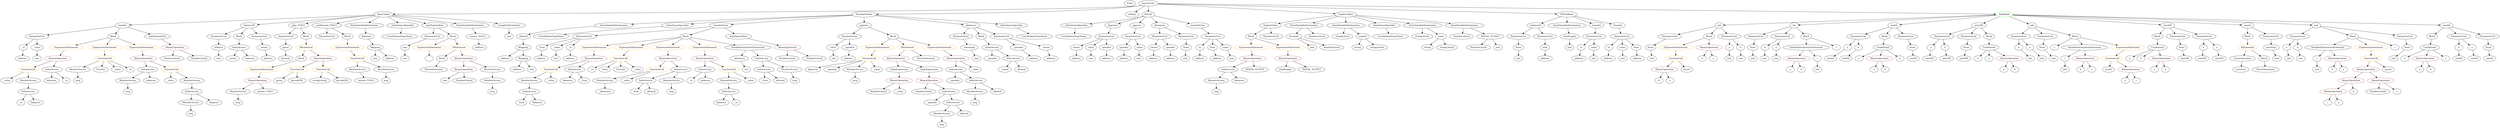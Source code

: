 strict digraph {
	graph [bb="0,0,14079,828"];
	node [label="\N"];
	Enter	[height=0.5,
		pos="6331.6,810",
		width=0.83628];
	ElementaryTypeName_uint256_4	[color=black,
		height=0.5,
		label=uint256,
		pos="12379,450",
		width=1.0442];
	IndexAccess_Unnamed_17	[color=black,
		height=0.5,
		label=IndexAccess,
		pos="5558.6,522",
		width=1.6402];
	Identifier__spender_3	[color=black,
		height=0.5,
		label=_spender,
		pos="5558.6,450",
		width=1.2521];
	IndexAccess_Unnamed_17 -> Identifier__spender_3	[pos="e,5558.6,468.1 5558.6,503.7 5558.6,496.41 5558.6,487.73 5558.6,479.54"];
	IndexAccess_Unnamed_18	[color=black,
		height=0.5,
		label=IndexAccess,
		pos="5680.6,450",
		width=1.6402];
	IndexAccess_Unnamed_17 -> IndexAccess_Unnamed_18	[pos="e,5653.9,466.33 5585.4,505.64 5602.6,495.75 5625.2,482.76 5644.1,471.93"];
	ParameterList_Unnamed_5	[color=black,
		height=0.5,
		label=ParameterList,
		pos="9310.6,594",
		width=1.7095];
	Parameter_None_2	[color=black,
		height=0.5,
		label=None,
		pos="9209.6,522",
		width=0.85014];
	ParameterList_Unnamed_5 -> Parameter_None_2	[pos="e,9228.9,536.4 9287.4,576.94 9272.8,566.78 9253.7,553.57 9238.1,542.77"];
	ParameterList_Unnamed_6	[color=black,
		height=0.5,
		label=ParameterList,
		pos="11338,594",
		width=1.7095];
	Parameter_b_3	[color=black,
		height=0.5,
		label=b,
		pos="11331,522",
		width=0.75];
	ParameterList_Unnamed_6 -> Parameter_b_3	[pos="e,11332,540.1 11336,575.7 11335,568.41 11334,559.73 11333,551.54"];
	Parameter_a_3	[color=black,
		height=0.5,
		label=a,
		pos="11403,522",
		width=0.75];
	ParameterList_Unnamed_6 -> Parameter_a_3	[pos="e,11389,537.57 11353,576.41 11361,567.28 11372,555.81 11381,545.85"];
	Parameter_None_3	[color=black,
		height=0.5,
		label=None,
		pos="11479,522",
		width=0.85014];
	ElementaryTypeName_uint_13	[color=black,
		height=0.5,
		label=uint,
		pos="11530,450",
		width=0.75];
	Parameter_None_3 -> ElementaryTypeName_uint_13	[pos="e,11518,466.34 11490,505.12 11497,496.4 11505,485.41 11512,475.61"];
	ElementaryTypeName_uint_32	[color=black,
		height=0.5,
		label=uint,
		pos="7321.6,522",
		width=0.75];
	VariableDeclaration_to	[color=black,
		height=0.5,
		label=to,
		pos="8966.6,522",
		width=0.75];
	ElementaryTypeName_address_3	[color=black,
		height=0.5,
		label=address,
		pos="8963.6,450",
		width=1.0996];
	VariableDeclaration_to -> ElementaryTypeName_address_3	[pos="e,8964.3,468.1 8965.9,503.7 8965.5,496.41 8965.2,487.73 8964.8,479.54"];
	Identifier_a_10	[color=black,
		height=0.5,
		label=a,
		pos="10491,378",
		width=0.75];
	Identifier__owner_1	[color=black,
		height=0.5,
		label=_owner,
		pos="5613.6,378",
		width=1.0719];
	IndexAccess_Unnamed_19	[color=black,
		height=0.5,
		label=IndexAccess,
		pos="6854.6,378",
		width=1.6402];
	MemberAccess_Unnamed_18	[color=black,
		height=0.5,
		label=MemberAccess,
		pos="6789.6,306",
		width=1.9174];
	IndexAccess_Unnamed_19 -> MemberAccess_Unnamed_18	[pos="e,6805.3,323.96 6839.2,360.41 6831.4,351.99 6821.7,341.58 6813,332.2"];
	Identifier_balances_9	[color=black,
		height=0.5,
		label=balances,
		pos="6919.6,306",
		width=1.1828];
	IndexAccess_Unnamed_19 -> Identifier_balances_9	[pos="e,6904.8,322.99 6870,360.41 6878,351.74 6888.1,340.97 6897,331.38"];
	ParameterList_Unnamed_20	[color=black,
		height=0.5,
		label=ParameterList,
		pos="9034.6,594",
		width=1.7095];
	ParameterList_Unnamed_20 -> VariableDeclaration_to	[pos="e,8980.8,537.57 9018.5,576.41 9009.5,567.19 8998.2,555.58 8988.5,545.54"];
	VariableDeclaration_value	[color=black,
		height=0.5,
		label=value,
		pos="9046.6,522",
		width=0.82242];
	ParameterList_Unnamed_20 -> VariableDeclaration_value	[pos="e,9043.7,540.1 9037.6,575.7 9038.8,568.32 9040.3,559.52 9041.8,551.25"];
	VariableDeclaration_from	[color=black,
		height=0.5,
		label=from,
		pos="9126.6,522",
		width=0.7947];
	ParameterList_Unnamed_20 -> VariableDeclaration_from	[pos="e,9108.8,536.56 9055.9,576.76 9069,566.85 9085.7,554.09 9099.7,543.49"];
	ElementaryTypeName_uint_8	[color=black,
		height=0.5,
		label=uint,
		pos="9641.6,450",
		width=0.75];
	BinaryOperation_Unnamed_16	[color=brown,
		height=0.5,
		label=BinaryOperation,
		pos="819.6,450",
		width=1.9867];
	IndexAccess_Unnamed	[color=black,
		height=0.5,
		label=IndexAccess,
		pos="849.6,378",
		width=1.6402];
	BinaryOperation_Unnamed_16 -> IndexAccess_Unnamed	[pos="e,842.27,396.1 827.01,431.7 830.25,424.15 834.12,415.12 837.73,406.68"];
	FunctionCall_Unnamed_3	[color=orange,
		height=0.5,
		label=FunctionCall,
		pos="984.6,378",
		width=1.6125];
	BinaryOperation_Unnamed_16 -> FunctionCall_Unnamed_3	[pos="e,951.23,393.16 854.99,433.98 880.16,423.31 914.11,408.9 940.95,397.52"];
	BinaryOperation_Unnamed_28	[color=brown,
		height=0.5,
		label=BinaryOperation,
		pos="5351.6,450",
		width=1.9867];
	IndexAccess_Unnamed_15	[color=black,
		height=0.5,
		label=IndexAccess,
		pos="5379.6,378",
		width=1.6402];
	BinaryOperation_Unnamed_28 -> IndexAccess_Unnamed_15	[pos="e,5372.8,396.1 5358.5,431.7 5361.5,424.15 5365.1,415.12 5368.5,406.68"];
	Identifier__value_8	[color=black,
		height=0.5,
		label=_value,
		pos="5491.6,378",
		width=0.96103];
	BinaryOperation_Unnamed_28 -> Identifier__value_8	[pos="e,5467.1,391.24 5382.7,433.46 5404.6,422.48 5434.1,407.74 5456.9,396.36"];
	FunctionDefinition_balanceOf	[color=black,
		height=0.5,
		label=balanceOf,
		pos="8564.6,666",
		width=1.3491];
	ParameterList_Unnamed_18	[color=black,
		height=0.5,
		label=ParameterList,
		pos="8467.6,594",
		width=1.7095];
	FunctionDefinition_balanceOf -> ParameterList_Unnamed_18	[pos="e,8490.1,611.22 8543.1,649.46 8530.2,640.15 8513.5,628.13 8499.1,617.76"];
	ParameterList_Unnamed_17	[color=black,
		height=0.5,
		label=ParameterList,
		pos="8608.6,594",
		width=1.7095];
	FunctionDefinition_balanceOf -> ParameterList_Unnamed_17	[pos="e,8598,611.79 8575.2,648.05 8580.3,640.06 8586.4,630.33 8592,621.4"];
	IndexAccess_Unnamed_10	[color=black,
		height=0.5,
		label=IndexAccess,
		pos="2943.6,234",
		width=1.6402];
	Identifier__from_2	[color=black,
		height=0.5,
		label=_from,
		pos="2896.6,162",
		width=0.93331];
	IndexAccess_Unnamed_10 -> Identifier__from_2	[pos="e,2907.5,179.31 2932.2,216.05 2926.7,207.85 2920,197.83 2913.9,188.71"];
	Identifier_balances_8	[color=black,
		height=0.5,
		label=balances,
		pos="2990.6,162",
		width=1.1828];
	IndexAccess_Unnamed_10 -> Identifier_balances_8	[pos="e,2979.3,179.79 2955,216.05 2960.4,207.97 2967,198.12 2973.1,189.11"];
	ElementaryTypeName_string_1	[color=black,
		height=0.5,
		label=string,
		pos="7571.6,522",
		width=0.864];
	StateVariableDeclaration_Unnamed	[color=black,
		height=0.5,
		label=StateVariableDeclaration,
		pos="8732.6,666",
		width=2.8184];
	VariableDeclaration_totalSupply	[color=black,
		height=0.5,
		label=totalSupply,
		pos="8741.6,594",
		width=1.4739];
	StateVariableDeclaration_Unnamed -> VariableDeclaration_totalSupply	[pos="e,8739.4,612.1 8734.8,647.7 8735.8,640.32 8736.9,631.52 8738,623.25"];
	ElementaryTypeName_address_9	[color=black,
		height=0.5,
		label=address,
		pos="6005.6,450",
		width=1.0996];
	InheritanceSpecifier_Unnamed	[color=black,
		height=0.5,
		label=InheritanceSpecifier,
		pos="6045.6,666",
		width=2.3333];
	UserDefinedTypeName_Unnamed	[color=black,
		height=0.5,
		label=UserDefinedTypeName,
		pos="6032.6,594",
		width=2.7214];
	InheritanceSpecifier_Unnamed -> UserDefinedTypeName_Unnamed	[pos="e,6035.8,612.1 6042.4,647.7 6041,640.32 6039.4,631.52 6037.8,623.25"];
	Identifier_b_7	[color=black,
		height=0.5,
		label=b,
		pos="13552,450",
		width=0.75];
	Parameter_balance	[color=black,
		height=0.5,
		label=balance,
		pos="1230.6,522",
		width=1.0719];
	ElementaryTypeName_uint_27	[color=black,
		height=0.5,
		label=uint,
		pos="1226.6,450",
		width=0.75];
	Parameter_balance -> ElementaryTypeName_uint_27	[pos="e,1227.6,468.1 1229.6,503.7 1229.2,496.41 1228.7,487.73 1228.2,479.54"];
	Identifier_b_11	[color=black,
		height=0.5,
		label=b,
		pos="11080,450",
		width=0.75];
	Parameter__from	[color=black,
		height=0.5,
		label=_from,
		pos="3078.6,522",
		width=0.93331];
	ElementaryTypeName_address_17	[color=black,
		height=0.5,
		label=address,
		pos="3077.6,450",
		width=1.0996];
	Parameter__from -> ElementaryTypeName_address_17	[pos="e,3077.8,468.1 3078.3,503.7 3078.2,496.41 3078.1,487.73 3078,479.54"];
	Identifier_balances_2	[color=black,
		height=0.5,
		label=balances,
		pos="286.6,306",
		width=1.1828];
	VariableDeclaration_c	[color=black,
		height=0.5,
		label=c,
		pos="13033,450",
		width=0.75];
	ElementaryTypeName_uint_3	[color=black,
		height=0.5,
		label=uint,
		pos="13033,378",
		width=0.75];
	VariableDeclaration_c -> ElementaryTypeName_uint_3	[pos="e,13033,396.1 13033,431.7 13033,424.41 13033,415.73 13033,407.54"];
	ExpressionStatement_Unnamed_16	[color=orange,
		height=0.5,
		label=ExpressionStatement,
		pos="6993.6,522",
		width=2.458];
	BinaryOperation_Unnamed_30	[color=brown,
		height=0.5,
		label=BinaryOperation,
		pos="7009.6,450",
		width=1.9867];
	ExpressionStatement_Unnamed_16 -> BinaryOperation_Unnamed_30	[pos="e,7005.7,468.1 6997.6,503.7 6999.2,496.32 7001.2,487.52 7003.1,479.25"];
	Parameter_to_1	[color=black,
		height=0.5,
		label=to,
		pos="6707.6,522",
		width=0.75];
	ElementaryTypeName_address_7	[color=black,
		height=0.5,
		label=address,
		pos="6710.6,450",
		width=1.0996];
	Parameter_to_1 -> ElementaryTypeName_address_7	[pos="e,6709.9,468.1 6708.3,503.7 6708.7,496.41 6709,487.73 6709.4,479.54"];
	ElementaryTypeName_uint_23	[color=black,
		height=0.5,
		label=uint,
		pos="2825.6,594",
		width=0.75];
	ElementaryTypeName_uint_20	[color=black,
		height=0.5,
		label=uint,
		pos="6892.6,450",
		width=0.75];
	IfStatement_Unnamed_2	[color=orange,
		height=0.5,
		label=IfStatement,
		pos="1720.6,522",
		width=1.4739];
	Block_Unnamed_14	[color=black,
		height=0.5,
		label=Block,
		pos="1696.6,450",
		width=0.90558];
	IfStatement_Unnamed_2 -> Block_Unnamed_14	[pos="e,1702.5,468.1 1714.7,503.7 1712.1,496.24 1709.1,487.32 1706.2,478.97"];
	BinaryOperation_Unnamed_19	[color=brown,
		height=0.5,
		label=BinaryOperation,
		pos="1818.6,450",
		width=1.9867];
	IfStatement_Unnamed_2 -> BinaryOperation_Unnamed_19	[pos="e,1795.5,467.47 1742.3,505.46 1755.3,496.21 1772,484.3 1786.4,473.98"];
	Identifier_msg_4	[color=black,
		height=0.5,
		label=msg,
		pos="1375.6,162",
		width=0.75];
	FunctionDefinition_transfer_1	[color=black,
		height=0.5,
		label=transfer,
		pos="706.6,666",
		width=1.0719];
	ParameterList_Unnamed_27	[color=black,
		height=0.5,
		label=ParameterList,
		pos="192.6,594",
		width=1.7095];
	FunctionDefinition_transfer_1 -> ParameterList_Unnamed_27	[pos="e,247.39,602.46 670.04,660.02 584.1,648.32 368.2,618.91 258.61,603.99"];
	Block_Unnamed_12	[color=black,
		height=0.5,
		label=Block,
		pos="659.6,594",
		width=0.90558];
	FunctionDefinition_transfer_1 -> Block_Unnamed_12	[pos="e,670.33,610.99 695.46,648.41 689.82,640.01 682.85,629.63 676.56,620.26"];
	ModifierInvocation_onlyPayloadSize	[color=black,
		height=0.5,
		label=onlyPayloadSize,
		pos="892.6,594",
		width=2.0006];
	FunctionDefinition_transfer_1 -> ModifierInvocation_onlyPayloadSize	[pos="e,853.9,609.56 736.07,653.91 764.82,643.09 809.07,626.43 843.2,613.59"];
	BinaryOperation_Unnamed_15	[color=brown,
		height=0.5,
		label=BinaryOperation,
		pos="2590.6,378",
		width=1.9867];
	Identifier_size	[color=black,
		height=0.5,
		label=size,
		pos="2485.6,306",
		width=0.75];
	BinaryOperation_Unnamed_15 -> Identifier_size	[pos="e,2504.2,319.43 2566.2,360.76 2550.4,350.23 2529.8,336.48 2513.4,325.52"];
	NumberLiteral_Unnamed_1	[color=black,
		height=0.5,
		label=NumberLiteral,
		pos="2594.6,306",
		width=1.765];
	BinaryOperation_Unnamed_15 -> NumberLiteral_Unnamed_1	[pos="e,2593.6,324.1 2591.6,359.7 2592,352.41 2592.5,343.73 2593,335.54"];
	VariableDeclaration_c_2	[color=black,
		height=0.5,
		label=c,
		pos="11602,450",
		width=0.75];
	ElementaryTypeName_uint_14	[color=black,
		height=0.5,
		label=uint,
		pos="11602,378",
		width=0.75];
	VariableDeclaration_c_2 -> ElementaryTypeName_uint_14	[pos="e,11602,396.1 11602,431.7 11602,424.41 11602,415.73 11602,407.54"];
	ElementaryTypeName_address	[color=black,
		height=0.5,
		label=address,
		pos="8608.6,450",
		width=1.0996];
	ElementaryTypeName_address_10	[color=black,
		height=0.5,
		label=address,
		pos="6176.6,450",
		width=1.0996];
	MemberAccess_Unnamed_6	[color=black,
		height=0.5,
		label=MemberAccess,
		pos="441.6,378",
		width=1.9174];
	Identifier_msg_3	[color=black,
		height=0.5,
		label=msg,
		pos="446.6,306",
		width=0.75];
	MemberAccess_Unnamed_6 -> Identifier_msg_3	[pos="e,445.38,324.1 442.83,359.7 443.35,352.41 443.97,343.73 444.56,335.54"];
	IndexAccess_Unnamed_7	[color=black,
		height=0.5,
		label=IndexAccess,
		pos="3953.6,378",
		width=1.6402];
	Identifier__to_3	[color=black,
		height=0.5,
		label=_to,
		pos="3870.6,306",
		width=0.75];
	IndexAccess_Unnamed_7 -> Identifier__to_3	[pos="e,3886.9,320.79 3934.3,360.76 3922.8,351.01 3908,338.51 3895.5,328.01"];
	Identifier_balances_5	[color=black,
		height=0.5,
		label=balances,
		pos="3958.6,306",
		width=1.1828];
	IndexAccess_Unnamed_7 -> Identifier_balances_5	[pos="e,3957.4,324.1 3954.8,359.7 3955.4,352.41 3956,343.73 3956.6,335.54"];
	FunctionDefinition_SophosToken	[color=black,
		height=0.5,
		label=SophosToken,
		pos="7105.6,666",
		width=1.765];
	Block_Unnamed_20	[color=black,
		height=0.5,
		label=Block,
		pos="6993.6,594",
		width=0.90558];
	FunctionDefinition_SophosToken -> Block_Unnamed_20	[pos="e,7014.4,608.01 7080.2,649.12 7063.4,638.63 7041.4,624.85 7023.7,613.82"];
	ParameterList_Unnamed_36	[color=black,
		height=0.5,
		label=ParameterList,
		pos="7105.6,594",
		width=1.7095];
	FunctionDefinition_SophosToken -> ParameterList_Unnamed_36	[pos="e,7105.6,612.1 7105.6,647.7 7105.6,640.41 7105.6,631.73 7105.6,623.54"];
	Identifier__to_1	[color=black,
		height=0.5,
		label=_to,
		pos="112.6,162",
		width=0.75];
	BinaryOperation_Unnamed_6	[color=brown,
		height=0.5,
		label=BinaryOperation,
		pos="9285.6,378",
		width=1.9867];
	Identifier_b_3	[color=black,
		height=0.5,
		label=b,
		pos="9249.6,306",
		width=0.75];
	BinaryOperation_Unnamed_6 -> Identifier_b_3	[pos="e,9257.9,323.14 9276.7,359.7 9272.6,351.75 9267.7,342.16 9263.1,333.34"];
	Identifier_a_4	[color=black,
		height=0.5,
		label=a,
		pos="9321.6,306",
		width=0.75];
	BinaryOperation_Unnamed_6 -> Identifier_a_4	[pos="e,9313.3,323.14 9294.5,359.7 9298.6,351.75 9303.5,342.16 9308,333.34"];
	Identifier_totalSupply	[color=black,
		height=0.5,
		label=totalSupply,
		pos="7182.6,378",
		width=1.4739];
	StateVariableDeclaration_Unnamed_3	[color=black,
		height=0.5,
		label=StateVariableDeclaration,
		pos="3355.6,666",
		width=2.8184];
	VariableDeclaration_allowed	[color=black,
		height=0.5,
		label=allowed,
		pos="2931.6,594",
		width=1.0858];
	StateVariableDeclaration_Unnamed_3 -> VariableDeclaration_allowed	[pos="e,2960.8,606.38 3265.4,657.4 3188.6,649.73 3075.8,635.56 2979.6,612 2977,611.36 2974.3,610.63 2971.7,609.85"];
	Parameter_a_6	[color=black,
		height=0.5,
		label=a,
		pos="10820,522",
		width=0.75];
	ElementaryTypeName_uint256	[color=black,
		height=0.5,
		label=uint256,
		pos="10811,450",
		width=1.0442];
	Parameter_a_6 -> ElementaryTypeName_uint256	[pos="e,10813,468.1 10817,503.7 10816,496.32 10815,487.52 10814,479.25"];
	ElementaryTypeName_uint_26	[color=black,
		height=0.5,
		label=uint,
		pos="192.6,450",
		width=0.75];
	Identifier_guess	[color=black,
		height=0.5,
		label=guess,
		pos="1567.6,306",
		width=0.87786];
	ElementaryTypeName_uint64_2	[color=black,
		height=0.5,
		label=uint64,
		pos="14032,450",
		width=0.91945];
	stringLiteral_Unnamed_2	[color=black,
		height=0.5,
		label=stringLiteral,
		pos="7923.6,594",
		width=1.5016];
	Block_Unnamed_20 -> ExpressionStatement_Unnamed_16	[pos="e,6993.6,540.1 6993.6,575.7 6993.6,568.41 6993.6,559.73 6993.6,551.54"];
	ExpressionStatement_Unnamed_15	[color=orange,
		height=0.5,
		label=ExpressionStatement,
		pos="7188.6,522",
		width=2.458];
	Block_Unnamed_20 -> ExpressionStatement_Unnamed_15	[pos="e,7143.2,537.81 7018.7,582.32 7023.9,580.17 7029.4,577.97 7034.6,576 7066.7,563.83 7103,551.27 7132.3,541.44"];
	Parameter_who	[color=black,
		height=0.5,
		label=who,
		pos="8608.6,522",
		width=0.75];
	Parameter_who -> ElementaryTypeName_address	[pos="e,8608.6,468.1 8608.6,503.7 8608.6,496.41 8608.6,487.73 8608.6,479.54"];
	Identifier__spender_1	[color=black,
		height=0.5,
		label=_spender,
		pos="5377.6,306",
		width=1.2521];
	IndexAccess_Unnamed_15 -> Identifier__spender_1	[pos="e,5378.1,324.1 5379.1,359.7 5378.9,352.41 5378.6,343.73 5378.4,335.54"];
	IndexAccess_Unnamed_16	[color=black,
		height=0.5,
		label=IndexAccess,
		pos="5499.6,306",
		width=1.6402];
	IndexAccess_Unnamed_15 -> IndexAccess_Unnamed_16	[pos="e,5473,322.49 5406.2,361.46 5423,351.68 5444.9,338.91 5463.3,328.2"];
	Parameter_b_6	[color=black,
		height=0.5,
		label=b,
		pos="10902,522",
		width=0.75];
	ElementaryTypeName_uint256_1	[color=black,
		height=0.5,
		label=uint256,
		pos="10904,450",
		width=1.0442];
	Parameter_b_6 -> ElementaryTypeName_uint256_1	[pos="e,10903,468.1 10902,503.7 10902,496.41 10903,487.73 10903,479.54"];
	Identifier_msg_11	[color=black,
		height=0.5,
		label=msg,
		pos="6789.6,234",
		width=0.75];
	Identifier_b_4	[color=black,
		height=0.5,
		label=b,
		pos="9475.6,450",
		width=0.75];
	TupleExpression_Unnamed	[color=black,
		height=0.5,
		label=TupleExpression,
		pos="5063.6,378",
		width=2.0422];
	BinaryOperation_Unnamed_26	[color=brown,
		height=0.5,
		label=BinaryOperation,
		pos="5063.6,306",
		width=1.9867];
	TupleExpression_Unnamed -> BinaryOperation_Unnamed_26	[pos="e,5063.6,324.1 5063.6,359.7 5063.6,352.41 5063.6,343.73 5063.6,335.54"];
	Identifier__to_5	[color=black,
		height=0.5,
		label=_to,
		pos="3303.6,378",
		width=0.75];
	ElementaryTypeName_bytes32	[color=black,
		height=0.5,
		label=bytes32,
		pos="1606.6,450",
		width=1.0996];
	MemberAccess_Unnamed_14	[color=black,
		height=0.5,
		label=MemberAccess,
		pos="3376.6,306",
		width=1.9174];
	Identifier__allowance	[color=black,
		height=0.5,
		label=_allowance,
		pos="3376.6,234",
		width=1.4462];
	MemberAccess_Unnamed_14 -> Identifier__allowance	[pos="e,3376.6,252.1 3376.6,287.7 3376.6,280.41 3376.6,271.73 3376.6,263.54"];
	Identifier_b_5	[color=black,
		height=0.5,
		label=b,
		pos="11686,378",
		width=0.75];
	BinaryOperation_Unnamed_17	[color=brown,
		height=0.5,
		label=BinaryOperation,
		pos="309.6,450",
		width=1.9867];
	FunctionCall_Unnamed_4	[color=orange,
		height=0.5,
		label=FunctionCall,
		pos="156.6,378",
		width=1.6125];
	BinaryOperation_Unnamed_17 -> FunctionCall_Unnamed_4	[pos="e,188.27,393.49 276.02,433.64 253.26,423.23 223.01,409.39 198.65,398.24"];
	IndexAccess_Unnamed_2	[color=black,
		height=0.5,
		label=IndexAccess,
		pos="295.6,378",
		width=1.6402];
	BinaryOperation_Unnamed_17 -> IndexAccess_Unnamed_2	[pos="e,299.02,396.1 306.14,431.7 304.66,424.32 302.9,415.52 301.25,407.25"];
	Identifier__value_5	[color=black,
		height=0.5,
		label=_value,
		pos="3498.6,306",
		width=0.96103];
	Identifier_balances_7	[color=black,
		height=0.5,
		label=balances,
		pos="3161.6,306",
		width=1.1828];
	Identifier_Approval	[color=black,
		height=0.5,
		label=Approval,
		pos="4574.6,378",
		width=1.266];
	ElementaryTypeName_address_4	[color=black,
		height=0.5,
		label=address,
		pos="6443.6,450",
		width=1.0996];
	Block_Unnamed_7	[color=black,
		height=0.5,
		label=Block,
		pos="12113,594",
		width=0.90558];
	Conditional_Unnamed_3	[color=black,
		height=0.5,
		label=Conditional,
		pos="12110,522",
		width=1.4877];
	Block_Unnamed_7 -> Conditional_Unnamed_3	[pos="e,12110,540.1 12112,575.7 12112,568.41 12111,559.73 12111,551.54"];
	InheritanceSpecifier_Unnamed_2	[color=black,
		height=0.5,
		label=InheritanceSpecifier,
		pos="3810.6,666",
		width=2.3333];
	UserDefinedTypeName_Unnamed_2	[color=black,
		height=0.5,
		label=UserDefinedTypeName,
		pos="3086.6,594",
		width=2.7214];
	InheritanceSpecifier_Unnamed_2 -> UserDefinedTypeName_Unnamed_2	[pos="e,3157,606.92 3731,660 3613.3,652.19 3386,635.51 3193.6,612 3185.4,610.99 3176.8,609.83 3168.2,608.59"];
	ElementaryTypeName_uint_19	[color=black,
		height=0.5,
		label=uint,
		pos="6625.6,450",
		width=0.75];
	FunctionDefinition_sub	[color=black,
		height=0.5,
		label=sub,
		pos="9582.6,666",
		width=0.75];
	FunctionDefinition_sub -> ParameterList_Unnamed_5	[pos="e,9355.8,606.63 9557.5,658.54 9514.4,647.44 9425.2,624.5 9366.7,609.44"];
	Block_Unnamed_2	[color=black,
		height=0.5,
		label=Block,
		pos="9524.6,594",
		width=0.90558];
	FunctionDefinition_sub -> Block_Unnamed_2	[pos="e,9537.6,610.64 9570,649.81 9562.7,640.94 9553.2,629.55 9544.9,619.45"];
	ParameterList_Unnamed_4	[color=black,
		height=0.5,
		label=ParameterList,
		pos="9641.6,594",
		width=1.7095];
	FunctionDefinition_sub -> ParameterList_Unnamed_4	[pos="e,9627.6,611.63 9595.4,649.81 9602.7,641.19 9611.9,630.18 9620.3,620.29"];
	ParameterList_Unnamed_31	[color=black,
		height=0.5,
		label=ParameterList,
		pos="1236.6,594",
		width=1.7095];
	ParameterList_Unnamed_31 -> Parameter_balance	[pos="e,1232.1,540.1 1235.1,575.7 1234.5,568.41 1233.7,559.73 1233,551.54"];
	Identifier__from	[color=black,
		height=0.5,
		label=_from,
		pos="4296.6,306",
		width=0.93331];
	FunctionDefinition_div	[color=black,
		height=0.5,
		label=div,
		pos="10020,666",
		width=0.75];
	ParameterList_Unnamed_3	[color=black,
		height=0.5,
		label=ParameterList,
		pos="9793.6,594",
		width=1.7095];
	FunctionDefinition_div -> ParameterList_Unnamed_3	[pos="e,9834.8,607.75 9995.4,657.51 9959.9,646.51 9892.7,625.7 9845.7,611.13"];
	ParameterList_Unnamed_2	[color=black,
		height=0.5,
		label=ParameterList,
		pos="9937.6,594",
		width=1.7095];
	FunctionDefinition_div -> ParameterList_Unnamed_2	[pos="e,9956.9,611.51 10003,651.17 9992.6,641.91 9978,629.49 9965.3,618.68"];
	Block_Unnamed_1	[color=black,
		height=0.5,
		label=Block,
		pos="10102,594",
		width=0.90558];
	FunctionDefinition_div -> Block_Unnamed_1	[pos="e,10084,609.77 10036,651.17 10047,641.46 10063,628.26 10076,617.1"];
	MemberAccess_Unnamed_18 -> Identifier_msg_11	[pos="e,6789.6,252.1 6789.6,287.7 6789.6,280.41 6789.6,271.73 6789.6,263.54"];
	FunctionCall_Unnamed_8	[color=orange,
		height=0.5,
		label=FunctionCall,
		pos="1989.6,450",
		width=1.6125];
	MemberAccess_Unnamed_8	[color=black,
		height=0.5,
		label=MemberAccess,
		pos="1996.6,378",
		width=1.9174];
	FunctionCall_Unnamed_8 -> MemberAccess_Unnamed_8	[pos="e,1994.9,396.1 1991.3,431.7 1992.1,424.41 1992.9,415.73 1993.7,407.54"];
	MemberAccess_Unnamed_9	[color=black,
		height=0.5,
		label=MemberAccess,
		pos="2160.6,378",
		width=1.9174];
	FunctionCall_Unnamed_8 -> MemberAccess_Unnamed_9	[pos="e,2124.7,393.7 2023.8,435 2049.7,424.39 2085.6,409.69 2114.2,398.01"];
	MemberAccess_Unnamed_15	[color=black,
		height=0.5,
		label=MemberAccess,
		pos="5301.6,90",
		width=1.9174];
	Identifier_msg_8	[color=black,
		height=0.5,
		label=msg,
		pos="5301.6,18",
		width=0.75];
	MemberAccess_Unnamed_15 -> Identifier_msg_8	[pos="e,5301.6,36.104 5301.6,71.697 5301.6,64.407 5301.6,55.726 5301.6,47.536"];
	Identifier_allowed_2	[color=black,
		height=0.5,
		label=allowed,
		pos="5427.6,90",
		width=1.0858];
	Identifier_a_7	[color=black,
		height=0.5,
		label=a,
		pos="11927,306",
		width=0.75];
	Parameter_a_2	[color=black,
		height=0.5,
		label=a,
		pos="9641.6,522",
		width=0.75];
	Parameter_a_2 -> ElementaryTypeName_uint_8	[pos="e,9641.6,468.1 9641.6,503.7 9641.6,496.41 9641.6,487.73 9641.6,479.54"];
	ElementaryTypeName_uint_30	[color=black,
		height=0.5,
		label=uint,
		pos="4678.6,450",
		width=0.75];
	FunctionCall_Unnamed_12	[color=orange,
		height=0.5,
		label=FunctionCall,
		pos="3524.6,450",
		width=1.6125];
	FunctionCall_Unnamed_12 -> Identifier__to_5	[pos="e,3324.7,389.65 3481.7,437.58 3435.6,425.16 3365.5,405.77 3339.6,396 3338.1,395.42 3336.5,394.8 3334.9,394.16"];
	Identifier__from_4	[color=black,
		height=0.5,
		label=_from,
		pos="3382.6,378",
		width=0.93331];
	FunctionCall_Unnamed_12 -> Identifier__from_4	[pos="e,3406.6,390.81 3494.5,434.15 3471.7,422.95 3440.5,407.56 3416.8,395.88"];
	Identifier_Transfer_1	[color=black,
		height=0.5,
		label=Transfer,
		pos="3476.6,378",
		width=1.1689];
	FunctionCall_Unnamed_12 -> Identifier_Transfer_1	[pos="e,3488.1,395.79 3513,432.05 3507.4,423.97 3500.7,414.12 3494.5,405.11"];
	Identifier__value_6	[color=black,
		height=0.5,
		label=_value,
		pos="3571.6,378",
		width=0.96103];
	FunctionCall_Unnamed_12 -> Identifier__value_6	[pos="e,3560.6,395.31 3536,432.05 3541.5,423.85 3548.2,413.83 3554.3,404.71"];
	FunctionCall_Unnamed_10	[color=orange,
		height=0.5,
		label=FunctionCall,
		pos="3064.6,378",
		width=1.6125];
	MemberAccess_Unnamed_12	[color=black,
		height=0.5,
		label=MemberAccess,
		pos="2943.6,306",
		width=1.9174];
	FunctionCall_Unnamed_10 -> MemberAccess_Unnamed_12	[pos="e,2970.9,322.81 3038,361.64 3021.3,351.93 2999.3,339.23 2980.8,328.52"];
	Identifier__value_4	[color=black,
		height=0.5,
		label=_value,
		pos="3065.6,306",
		width=0.96103];
	FunctionCall_Unnamed_10 -> Identifier__value_4	[pos="e,3065.4,324.1 3064.8,359.7 3064.9,352.41 3065.1,343.73 3065.2,335.54"];
	Identifier_msg_10	[color=black,
		height=0.5,
		label=msg,
		pos="4815.6,306",
		width=0.75];
	ContractDefinition_BasicToken	[color=black,
		height=0.5,
		label=BasicToken,
		pos="2152.6,738",
		width=1.5293];
	ContractDefinition_BasicToken -> FunctionDefinition_transfer_1	[pos="e,745.18,668.87 2098.6,734.38 1869.1,723.28 977.43,680.11 756.39,669.41"];
	FunctionDefinition_balanceOf_1	[color=black,
		height=0.5,
		label=balanceOf,
		pos="1411.6,666",
		width=1.3491];
	ContractDefinition_BasicToken -> FunctionDefinition_balanceOf_1	[pos="e,1458.3,671.41 2100.2,732.05 1965.9,719.36 1609.9,685.73 1469.6,672.48"];
	FunctionDefinition_play_TOD11	[color=black,
		height=0.5,
		label=play_TOD11,
		pos="1685.6,666",
		width=1.6541];
	ContractDefinition_BasicToken -> FunctionDefinition_play_TOD11	[pos="e,1729.2,678.52 2100.5,731.89 2024.2,724 1877.7,707.29 1754.6,684 1750,683.12 1745.2,682.13 1740.4,681.07"];
	FunctionDefinition_getReward_TOD11	[color=black,
		height=0.5,
		label=getReward_TOD11,
		pos="1847.6,666",
		width=2.3333];
	ContractDefinition_BasicToken -> FunctionDefinition_getReward_TOD11	[pos="e,1903.5,679.84 2108.6,726.9 2057.7,715.23 1973.6,695.91 1914.6,682.38"];
	StateVariableDeclaration_Unnamed_1	[color=black,
		height=0.5,
		label=StateVariableDeclaration,
		pos="2050.6,666",
		width=2.8184];
	ContractDefinition_BasicToken -> StateVariableDeclaration_Unnamed_1	[pos="e,2075.2,683.88 2129.7,721.29 2116.4,712.16 2099.4,700.49 2084.6,690.31"];
	InheritanceSpecifier_Unnamed_1	[color=black,
		height=0.5,
		label=InheritanceSpecifier,
		pos="2253.6,666",
		width=2.3333];
	ContractDefinition_BasicToken -> InheritanceSpecifier_Unnamed_1	[pos="e,2229.6,683.63 2175.3,721.29 2188.5,712.1 2205.5,700.32 2220.3,690.09"];
	ModifierDefinition_onlyPayloadSize	[color=black,
		height=0.5,
		label=onlyPayloadSize,
		pos="2427.6,666",
		width=2.0006];
	ContractDefinition_BasicToken -> ModifierDefinition_onlyPayloadSize	[pos="e,2378.7,679.45 2195,726.22 2241.1,714.46 2315.4,695.56 2367.6,682.28"];
	StateVariableDeclaration_Unnamed_2	[color=black,
		height=0.5,
		label=StateVariableDeclaration,
		pos="2618.6,666",
		width=2.8184];
	ContractDefinition_BasicToken -> StateVariableDeclaration_Unnamed_2	[pos="e,2544.1,678.58 2202.1,729.71 2270.9,719.58 2399.2,700.59 2508.6,684 2516.5,682.8 2524.7,681.55 2532.9,680.29"];
	UsingForDeclaration_Unnamed	[color=black,
		height=0.5,
		label=UsingForDeclaration,
		pos="2825.6,666",
		width=2.4303];
	ContractDefinition_BasicToken -> UsingForDeclaration_Unnamed	[pos="e,2762.6,678.81 2206.4,733.53 2308.4,726.61 2537.2,709.53 2728.6,684 2736,683.01 2743.7,681.87 2751.4,680.65"];
	Identifier_Transfer	[color=black,
		height=0.5,
		label=Transfer,
		pos="570.6,378",
		width=1.1689];
	Parameter_None_5	[color=black,
		height=0.5,
		label=None,
		pos="10717,522",
		width=0.85014];
	ElementaryTypeName_uint64_5	[color=black,
		height=0.5,
		label=uint64,
		pos="10722,450",
		width=0.91945];
	Parameter_None_5 -> ElementaryTypeName_uint64_5	[pos="e,10720,468.1 10718,503.7 10718,496.41 10719,487.73 10720,479.54"];
	BinaryOperation_Unnamed	[color=brown,
		height=0.5,
		label=BinaryOperation,
		pos="13150,450",
		width=1.9867];
	Identifier_b	[color=black,
		height=0.5,
		label=b,
		pos="13107,378",
		width=0.75];
	BinaryOperation_Unnamed -> Identifier_b	[pos="e,13116,394.83 13139,432.05 13134,423.82 13128,413.76 13122,404.61"];
	Identifier_a	[color=black,
		height=0.5,
		label=a,
		pos="13179,378",
		width=0.75];
	BinaryOperation_Unnamed -> Identifier_a	[pos="e,13172,395.62 13157,431.7 13160,423.95 13164,414.64 13167,406.02"];
	Identifier__to	[color=black,
		height=0.5,
		label=_to,
		pos="374.6,306",
		width=0.75];
	ParameterList_Unnamed_35	[color=black,
		height=0.5,
		label=ParameterList,
		pos="5416.6,594",
		width=1.7095];
	Parameter_remaining	[color=black,
		height=0.5,
		label=remaining,
		pos="5427.6,522",
		width=1.2798];
	ParameterList_Unnamed_35 -> Parameter_remaining	[pos="e,5424.9,540.1 5419.3,575.7 5420.5,568.32 5421.9,559.52 5423.2,551.25"];
	FunctionDefinition_min64	[color=black,
		height=0.5,
		label=min64,
		pos="10610,666",
		width=0.91945];
	ParameterList_Unnamed_10	[color=black,
		height=0.5,
		label=ParameterList,
		pos="10410,594",
		width=1.7095];
	FunctionDefinition_min64 -> ParameterList_Unnamed_10	[pos="e,10448,608.42 10582,655.41 10550,644.29 10497,625.74 10459,612.12"];
	Block_Unnamed_5	[color=black,
		height=0.5,
		label=Block,
		pos="10543,594",
		width=0.90558];
	FunctionDefinition_min64 -> Block_Unnamed_5	[pos="e,10557,610.49 10595,649.46 10586,640.4 10575,628.79 10565,618.61"];
	ParameterList_Unnamed_11	[color=black,
		height=0.5,
		label=ParameterList,
		pos="10676,594",
		width=1.7095];
	FunctionDefinition_min64 -> ParameterList_Unnamed_11	[pos="e,10660,611.47 10624,649.46 10632,640.74 10643,629.65 10652,619.76"];
	Block_Unnamed_11	[color=black,
		height=0.5,
		label=Block,
		pos="2469.6,450",
		width=0.90558];
	ThrowStatement_Unnamed_1	[color=black,
		height=0.5,
		label=ThrowStatement,
		pos="2428.6,378",
		width=2.0006];
	Block_Unnamed_11 -> ThrowStatement_Unnamed_1	[pos="e,2438.5,395.96 2459.9,432.41 2455.2,424.42 2449.5,414.64 2444.2,405.64"];
	Identifier_a_5	[color=black,
		height=0.5,
		label=a,
		pos="9547.6,450",
		width=0.75];
	FunctionDefinition_transferFrom_1	[color=black,
		height=0.5,
		label=transferFrom,
		pos="4097.6,666",
		width=1.6402];
	ParameterList_Unnamed_32	[color=black,
		height=0.5,
		label=ParameterList,
		pos="3264.6,594",
		width=1.7095];
	FunctionDefinition_transferFrom_1 -> ParameterList_Unnamed_32	[pos="e,3323.2,599.77 4041.6,660.02 4002.8,656.6 3950.1,651.96 3903.6,648 3696.7,630.35 3452,610.28 3334.5,600.69"];
	Block_Unnamed_17	[color=black,
		height=0.5,
		label=Block,
		pos="3868.6,594",
		width=0.90558];
	FunctionDefinition_transferFrom_1 -> Block_Unnamed_17	[pos="e,3896.6,603.57 4056.9,652.57 4014.7,639.65 3949,619.58 3907.4,606.87"];
	ModifierInvocation_onlyPayloadSize_1	[color=black,
		height=0.5,
		label=onlyPayloadSize,
		pos="4261.6,594",
		width=2.0006];
	FunctionDefinition_transferFrom_1 -> ModifierInvocation_onlyPayloadSize_1	[pos="e,4226.2,610.11 4130.8,650.83 4155.2,640.4 4188.8,626.07 4215.8,614.54"];
	Identifier_a_15	[color=black,
		height=0.5,
		label=a,
		pos="11970,450",
		width=0.75];
	Conditional_Unnamed_3 -> Identifier_a_15	[pos="e,11991,461.61 12081,506.5 12057,494.9 12025,478.66 12001,466.75"];
	Identifier_b_13	[color=black,
		height=0.5,
		label=b,
		pos="12042,450",
		width=0.75];
	Conditional_Unnamed_3 -> Identifier_b_13	[pos="e,12056,465.57 12093,504.41 12085,495.19 12073,483.58 12063,473.54"];
	BinaryOperation_Unnamed_13	[color=brown,
		height=0.5,
		label=BinaryOperation,
		pos="12159,450",
		width=1.9867];
	Conditional_Unnamed_3 -> BinaryOperation_Unnamed_13	[pos="e,12147,467.79 12121,504.05 12127,495.97 12134,486.12 12140,477.11"];
	ElementaryTypeName_uint_5	[color=black,
		height=0.5,
		label=uint,
		pos="9863.6,450",
		width=0.75];
	Parameter_None_8	[color=black,
		height=0.5,
		label=None,
		pos="8467.6,522",
		width=0.85014];
	ParameterList_Unnamed_18 -> Parameter_None_8	[pos="e,8467.6,540.1 8467.6,575.7 8467.6,568.41 8467.6,559.73 8467.6,551.54"];
	MemberAccess_Unnamed_4	[color=black,
		height=0.5,
		label=MemberAccess,
		pos="1021.6,162",
		width=1.9174];
	Identifier_msg_2	[color=black,
		height=0.5,
		label=msg,
		pos="1021.6,90",
		width=0.75];
	MemberAccess_Unnamed_4 -> Identifier_msg_2	[pos="e,1021.6,108.1 1021.6,143.7 1021.6,136.41 1021.6,127.73 1021.6,119.54"];
	ElementaryTypeName_uint_29	[color=black,
		height=0.5,
		label=uint,
		pos="3162.6,450",
		width=0.75];
	ElementaryTypeName_uint_12	[color=black,
		height=0.5,
		label=uint,
		pos="11386,450",
		width=0.75];
	Parameter_b_3 -> ElementaryTypeName_uint_12	[pos="e,11373,466.49 11343,505.46 11350,496.67 11359,485.48 11366,475.53"];
	BinaryOperation_Unnamed_18	[color=brown,
		height=0.5,
		label=BinaryOperation,
		pos="985.6,522",
		width=1.9867];
	NumberLiteral_Unnamed_3	[color=black,
		height=0.5,
		label=NumberLiteral,
		pos="972.6,450",
		width=1.765];
	BinaryOperation_Unnamed_18 -> NumberLiteral_Unnamed_3	[pos="e,975.77,468.1 982.38,503.7 981.01,496.32 979.38,487.52 977.84,479.25"];
	NumberLiteral_Unnamed_2	[color=black,
		height=0.5,
		label=NumberLiteral,
		pos="1117.6,450",
		width=1.765];
	BinaryOperation_Unnamed_18 -> NumberLiteral_Unnamed_2	[pos="e,1088.5,466.42 1015.2,505.29 1033.9,495.4 1058.1,482.53 1078.4,471.8"];
	Parameter_b_7	[color=black,
		height=0.5,
		label=b,
		pos="12379,522",
		width=0.75];
	Parameter_b_7 -> ElementaryTypeName_uint256_4	[pos="e,12379,468.1 12379,503.7 12379,496.41 12379,487.73 12379,479.54"];
	Identifier_msg_6	[color=black,
		height=0.5,
		label=msg,
		pos="4471.6,306",
		width=0.75];
	ExpressionStatement_Unnamed_10	[color=orange,
		height=0.5,
		label=ExpressionStatement,
		pos="3380.6,522",
		width=2.458];
	BinaryOperation_Unnamed_22	[color=brown,
		height=0.5,
		label=BinaryOperation,
		pos="3376.6,450",
		width=1.9867];
	ExpressionStatement_Unnamed_10 -> BinaryOperation_Unnamed_22	[pos="e,3377.6,468.1 3379.6,503.7 3379.2,496.41 3378.7,487.73 3378.2,479.54"];
	Identifier_assert_1	[color=black,
		height=0.5,
		label=assert,
		pos="9407.6,378",
		width=0.89172];
	FunctionDefinition_max256	[color=black,
		height=0.5,
		label=max256,
		pos="11096,666",
		width=1.0996];
	ParameterList_Unnamed_12	[color=black,
		height=0.5,
		label=ParameterList,
		pos="10899,594",
		width=1.7095];
	FunctionDefinition_max256 -> ParameterList_Unnamed_12	[pos="e,10937,608.56 11065,654.22 11034,643.05 10984,625.42 10947,612.3"];
	ParameterList_Unnamed_13	[color=black,
		height=0.5,
		label=ParameterList,
		pos="11040,594",
		width=1.7095];
	FunctionDefinition_max256 -> ParameterList_Unnamed_13	[pos="e,11053,611.63 11083,648.76 11076,640.4 11068,630.02 11060,620.61"];
	Block_Unnamed_6	[color=black,
		height=0.5,
		label=Block,
		pos="11152,594",
		width=0.90558];
	FunctionDefinition_max256 -> Block_Unnamed_6	[pos="e,11139,610.67 11109,648.76 11116,640.07 11124,629.19 11132,619.49"];
	ElementaryTypeName_uint64_1	[color=black,
		height=0.5,
		label=uint64,
		pos="13864,450",
		width=0.91945];
	ParameterList_Unnamed_29	[color=black,
		height=0.5,
		label=ParameterList,
		pos="1836.6,594",
		width=1.7095];
	ElementaryTypeName_uint_24	[color=black,
		height=0.5,
		label=uint,
		pos="2092.6,450",
		width=0.75];
	ExpressionStatement_Unnamed_7	[color=orange,
		height=0.5,
		label=ExpressionStatement,
		pos="1474.6,378",
		width=2.458];
	Block_Unnamed_14 -> ExpressionStatement_Unnamed_7	[pos="e,1527.4,392.82 1671.6,438.14 1666.4,436 1660.8,433.84 1655.6,432 1617.1,418.44 1573.3,405.53 1538.4,395.85"];
	IndexAccess_Unnamed_6	[color=black,
		height=0.5,
		label=IndexAccess,
		pos="4295.6,378",
		width=1.6402];
	IndexAccess_Unnamed_6 -> Identifier__from	[pos="e,4296.4,324.1 4295.8,359.7 4295.9,352.41 4296.1,343.73 4296.2,335.54"];
	Identifier_allowed	[color=black,
		height=0.5,
		label=allowed,
		pos="4387.6,306",
		width=1.0858];
	IndexAccess_Unnamed_6 -> Identifier_allowed	[pos="e,4367.9,321.95 4316.9,360.76 4329.4,351.25 4345.4,339.1 4359,328.77"];
	ElementaryTypeName_address_21	[color=black,
		height=0.5,
		label=address,
		pos="5797.6,450",
		width=1.0996];
	Identifier_c_3	[color=black,
		height=0.5,
		label=c,
		pos="11999,306",
		width=0.75];
	ElementaryTypeName_uint_17	[color=black,
		height=0.5,
		label=uint,
		pos="8878.6,450",
		width=0.75];
	BinaryOperation_Unnamed_29	[color=brown,
		height=0.5,
		label=BinaryOperation,
		pos="7188.6,450",
		width=1.9867];
	ExpressionStatement_Unnamed_15 -> BinaryOperation_Unnamed_29	[pos="e,7188.6,468.1 7188.6,503.7 7188.6,496.41 7188.6,487.73 7188.6,479.54"];
	ExpressionStatement_Unnamed_3	[color=orange,
		height=0.5,
		label=ExpressionStatement,
		pos="2394.6,522",
		width=2.458];
	Identifier__	[color=black,
		height=0.5,
		label=_,
		pos="2391.6,450",
		width=0.75];
	ExpressionStatement_Unnamed_3 -> Identifier__	[pos="e,2392.3,468.1 2393.9,503.7 2393.5,496.41 2393.2,487.73 2392.8,479.54"];
	ExpressionStatement_Unnamed_5	[color=orange,
		height=0.5,
		label=ExpressionStatement,
		pos="389.6,522",
		width=2.458];
	ExpressionStatement_Unnamed_5 -> BinaryOperation_Unnamed_17	[pos="e,328.78,467.79 370.23,504.05 360.31,495.37 348.05,484.64 337.16,475.11"];
	ExpressionStatement_Unnamed_6	[color=orange,
		height=0.5,
		label=ExpressionStatement,
		pos="612.6,522",
		width=2.458];
	FunctionCall_Unnamed_5	[color=orange,
		height=0.5,
		label=FunctionCall,
		pos="612.6,450",
		width=1.6125];
	ExpressionStatement_Unnamed_6 -> FunctionCall_Unnamed_5	[pos="e,612.6,468.1 612.6,503.7 612.6,496.41 612.6,487.73 612.6,479.54"];
	ElementaryTypeName_uint_10	[color=black,
		height=0.5,
		label=uint,
		pos="9218.6,450",
		width=0.75];
	Identifier_assert_2	[color=black,
		height=0.5,
		label=assert,
		pos="11841,378",
		width=0.89172];
	MemberAccess_Unnamed_2	[color=black,
		height=0.5,
		label=MemberAccess,
		pos="729.6,306",
		width=1.9174];
	Identifier_msg_1	[color=black,
		height=0.5,
		label=msg,
		pos="729.6,234",
		width=0.75];
	MemberAccess_Unnamed_2 -> Identifier_msg_1	[pos="e,729.6,252.1 729.6,287.7 729.6,280.41 729.6,271.73 729.6,263.54"];
	VariableDeclaration__allowance	[color=black,
		height=0.5,
		label=_allowance,
		pos="4154.6,450",
		width=1.4462];
	ElementaryTypeName_var	[color=black,
		height=0.5,
		label=var,
		pos="4191.6,378",
		width=0.75];
	VariableDeclaration__allowance -> ElementaryTypeName_var	[pos="e,4183,395.31 4163.6,432.05 4167.8,424.03 4173,414.26 4177.7,405.3"];
	ParameterList_Unnamed_17 -> Parameter_who	[pos="e,8608.6,540.1 8608.6,575.7 8608.6,568.41 8608.6,559.73 8608.6,551.54"];
	Parameter_a	[color=black,
		height=0.5,
		label=a,
		pos="12862,522",
		width=0.75];
	ElementaryTypeName_uint	[color=black,
		height=0.5,
		label=uint,
		pos="12870,450",
		width=0.75];
	Parameter_a -> ElementaryTypeName_uint	[pos="e,12868,468.1 12864,503.7 12864,496.41 12865,487.73 12866,479.54"];
	FunctionCall_Unnamed_6	[color=orange,
		height=0.5,
		label=FunctionCall,
		pos="1667.6,378",
		width=1.6125];
	FunctionCall_Unnamed_6 -> Identifier_guess	[pos="e,1586.8,320.47 1644.9,361.12 1630.4,350.96 1611.5,337.71 1596,326.86"];
	Identifier_keccak256	[color=black,
		height=0.5,
		label=keccak256,
		pos="1667.6,306",
		width=1.3907];
	FunctionCall_Unnamed_6 -> Identifier_keccak256	[pos="e,1667.6,324.1 1667.6,359.7 1667.6,352.41 1667.6,343.73 1667.6,335.54"];
	Identifier_a_11	[color=black,
		height=0.5,
		label=a,
		pos="10410,450",
		width=0.75];
	ElementaryTypeName_uint_18	[color=black,
		height=0.5,
		label=uint,
		pos="9048.6,450",
		width=0.75];
	VariableDeclaration_value -> ElementaryTypeName_uint_18	[pos="e,9048.1,468.1 9047.1,503.7 9047.3,496.41 9047.5,487.73 9047.8,479.54"];
	ExpressionStatement_Unnamed_1	[color=orange,
		height=0.5,
		label=ExpressionStatement,
		pos="9346.6,522",
		width=2.458];
	Block_Unnamed_2 -> ExpressionStatement_Unnamed_1	[pos="e,9386,538.49 9498.7,582.82 9472,572.32 9429.7,555.67 9396.4,542.6"];
	BinaryOperation_Unnamed_7	[color=brown,
		height=0.5,
		label=BinaryOperation,
		pos="9524.6,522",
		width=1.9867];
	Block_Unnamed_2 -> BinaryOperation_Unnamed_7	[pos="e,9524.6,540.1 9524.6,575.7 9524.6,568.41 9524.6,559.73 9524.6,551.54"];
	VariableDeclarationStatement_Unnamed	[color=black,
		height=0.5,
		label=VariableDeclarationStatement,
		pos="13098,522",
		width=3.3174];
	VariableDeclarationStatement_Unnamed -> VariableDeclaration_c	[pos="e,13046,465.74 13082,503.7 13073,494.77 13063,483.76 13054,474.11"];
	VariableDeclarationStatement_Unnamed -> BinaryOperation_Unnamed	[pos="e,13137,468.1 13110,503.7 13116,495.73 13124,486.1 13130,477.26"];
	Parameter_b_1	[color=black,
		height=0.5,
		label=b,
		pos="9865.6,522",
		width=0.75];
	Parameter_b_1 -> ElementaryTypeName_uint_5	[pos="e,9864.1,468.1 9865.1,503.7 9864.9,496.41 9864.6,487.73 9864.4,479.54"];
	IndexAccess_Unnamed_12	[color=black,
		height=0.5,
		label=IndexAccess,
		pos="3610.6,306",
		width=1.6402];
	Identifier__from_3	[color=black,
		height=0.5,
		label=_from,
		pos="3550.6,234",
		width=0.93331];
	IndexAccess_Unnamed_12 -> Identifier__from_3	[pos="e,3563.9,250.51 3596.4,288.41 3588.8,279.62 3579.5,268.66 3571.1,258.96"];
	Identifier_allowed_1	[color=black,
		height=0.5,
		label=allowed,
		pos="3641.6,234",
		width=1.0858];
	IndexAccess_Unnamed_12 -> Identifier_allowed_1	[pos="e,3634,252.1 3618.3,287.7 3621.6,280.07 3625.7,270.92 3629.5,262.4"];
	Identifier_assertion	[color=black,
		height=0.5,
		label=assertion,
		pos="12591,378",
		width=1.2105];
	ElementaryTypeName_uint_6	[color=black,
		height=0.5,
		label=uint,
		pos="9789.6,450",
		width=0.75];
	FunctionCall_Unnamed_2	[color=orange,
		height=0.5,
		label=FunctionCall,
		pos="11867,450",
		width=1.6125];
	FunctionCall_Unnamed_2 -> Identifier_assert_2	[pos="e,11847,396.1 11860,431.7 11857,424.15 11854,415.12 11851,406.68"];
	BinaryOperation_Unnamed_9	[color=brown,
		height=0.5,
		label=BinaryOperation,
		pos="11963,378",
		width=1.9867];
	FunctionCall_Unnamed_2 -> BinaryOperation_Unnamed_9	[pos="e,11940,395.55 11888,433.12 11901,424 11917,412.4 11931,402.28"];
	BinaryOperation_Unnamed_27	[color=brown,
		height=0.5,
		label=BinaryOperation,
		pos="5228.6,306",
		width=1.9867];
	NumberLiteral_Unnamed_7	[color=black,
		height=0.5,
		label=NumberLiteral,
		pos="5200.6,234",
		width=1.765];
	BinaryOperation_Unnamed_27 -> NumberLiteral_Unnamed_7	[pos="e,5207.4,252.1 5221.7,287.7 5218.7,280.15 5215,271.12 5211.7,262.68"];
	IndexAccess_Unnamed_13	[color=black,
		height=0.5,
		label=IndexAccess,
		pos="5341.6,234",
		width=1.6402];
	BinaryOperation_Unnamed_27 -> IndexAccess_Unnamed_13	[pos="e,5316.6,250.5 5254.5,288.94 5270.1,279.29 5290.1,266.89 5307,256.41"];
	Identifier__value_1	[color=black,
		height=0.5,
		label=_value,
		pos="34.597,306",
		width=0.96103];
	FunctionCall_Unnamed_4 -> Identifier__value_1	[pos="e,57.215,319.98 129.82,361.64 111.31,351.01 86.57,336.82 66.949,325.56"];
	MemberAccess_Unnamed_5	[color=black,
		height=0.5,
		label=MemberAccess,
		pos="156.6,306",
		width=1.9174];
	FunctionCall_Unnamed_4 -> MemberAccess_Unnamed_5	[pos="e,156.6,324.1 156.6,359.7 156.6,352.41 156.6,343.73 156.6,335.54"];
	Parameter_from	[color=black,
		height=0.5,
		label=from,
		pos="6781.6,522",
		width=0.7947];
	ElementaryTypeName_address_6	[color=black,
		height=0.5,
		label=address,
		pos="6807.6,450",
		width=1.0996];
	Parameter_from -> ElementaryTypeName_address_6	[pos="e,6801.4,467.79 6787.9,504.05 6790.7,496.4 6794.2,487.16 6797.4,478.56"];
	ElementaryTypeName_bool	[color=black,
		height=0.5,
		label=bool,
		pos="12797,450",
		width=0.76697];
	Identifier__owner	[color=black,
		height=0.5,
		label=_owner,
		pos="1310.6,450",
		width=1.0719];
	ElementaryTypeName_uint_9	[color=black,
		height=0.5,
		label=uint,
		pos="9713.6,450",
		width=0.75];
	Conditional_Unnamed	[color=black,
		height=0.5,
		label=Conditional,
		pos="13695,522",
		width=1.4877];
	Conditional_Unnamed -> Identifier_b_7	[pos="e,13573,461.45 13665,506.67 13641,494.96 13608,478.45 13583,466.45"];
	BinaryOperation_Unnamed_10	[color=brown,
		height=0.5,
		label=BinaryOperation,
		pos="13669,450",
		width=1.9867];
	Conditional_Unnamed -> BinaryOperation_Unnamed_10	[pos="e,13675,468.1 13688,503.7 13685,496.15 13682,487.12 13679,478.68"];
	Identifier_a_9	[color=black,
		height=0.5,
		label=a,
		pos="13786,450",
		width=0.75];
	Conditional_Unnamed -> Identifier_a_9	[pos="e,13768,464.24 13715,505.12 13728,494.99 13746,481.79 13760,470.96"];
	ParameterList_Unnamed_7	[color=black,
		height=0.5,
		label=ParameterList,
		pos="11479,594",
		width=1.7095];
	ParameterList_Unnamed_7 -> Parameter_None_3	[pos="e,11479,540.1 11479,575.7 11479,568.41 11479,559.73 11479,551.54"];
	ParameterList_Unnamed_25	[color=black,
		height=0.5,
		label=ParameterList,
		pos="6210.6,594",
		width=1.7095];
	VariableDeclaration_owner	[color=black,
		height=0.5,
		label=owner,
		pos="6008.6,522",
		width=0.93331];
	ParameterList_Unnamed_25 -> VariableDeclaration_owner	[pos="e,6034.7,533.87 6169.6,580.22 6137.1,569.91 6090.7,554.74 6050.6,540 6048.8,539.35 6047,538.67 6045.2,537.97"];
	VariableDeclaration_value_1	[color=black,
		height=0.5,
		label=value,
		pos="6089.6,522",
		width=0.82242];
	ParameterList_Unnamed_25 -> VariableDeclaration_value_1	[pos="e,6110.4,535.02 6183.7,577.46 6165,566.61 6139.9,552.09 6120.3,540.77"];
	VariableDeclaration_spender	[color=black,
		height=0.5,
		label=spender,
		pos="6177.6,522",
		width=1.1135];
	ParameterList_Unnamed_25 -> VariableDeclaration_spender	[pos="e,6185.7,540.1 6202.4,575.7 6198.8,568.07 6194.5,558.92 6190.5,550.4"];
	ParameterList_Unnamed_32 -> Parameter__from	[pos="e,3105.1,533.3 3227.5,579.28 3198.8,568.65 3158.1,553.5 3122.6,540 3120.4,539.16 3118.1,538.29 3115.8,537.41"];
	Parameter__value_1	[color=black,
		height=0.5,
		label=_value,
		pos="3166.6,522",
		width=0.96103];
	ParameterList_Unnamed_32 -> Parameter__value_1	[pos="e,3186.4,537.16 3242.4,577.12 3228.6,567.26 3210.7,554.47 3195.7,543.81"];
	Parameter__to_1	[color=black,
		height=0.5,
		label=_to,
		pos="3247.6,522",
		width=0.75];
	ParameterList_Unnamed_32 -> Parameter__to_1	[pos="e,3251.8,540.1 3260.4,575.7 3258.6,568.32 3256.5,559.52 3254.5,551.25"];
	Parameter_None_1	[color=black,
		height=0.5,
		label=None,
		pos="9789.6,522",
		width=0.85014];
	ParameterList_Unnamed_3 -> Parameter_None_1	[pos="e,9790.6,540.1 9792.6,575.7 9792.2,568.41 9791.7,559.73 9791.2,551.54"];
	Identifier__spender_2	[color=black,
		height=0.5,
		label=_spender,
		pos="4683.6,378",
		width=1.2521];
	ParameterList_Unnamed	[color=black,
		height=0.5,
		label=ParameterList,
		pos="12934,594",
		width=1.7095];
	ParameterList_Unnamed -> Parameter_a	[pos="e,12876,537.11 12917,576.41 12907,567.06 12895,555.26 12884,545.13"];
	Parameter_b	[color=black,
		height=0.5,
		label=b,
		pos="12934,522",
		width=0.75];
	ParameterList_Unnamed -> Parameter_b	[pos="e,12934,540.1 12934,575.7 12934,568.41 12934,559.73 12934,551.54"];
	ElementaryTypeName_address_11	[color=black,
		height=0.5,
		label=address,
		pos="2177.6,450",
		width=1.0996];
	FunctionDefinition_balanceOf_1 -> ParameterList_Unnamed_31	[pos="e,1271.8,609.08 1379.5,652.16 1352.2,641.25 1312.8,625.46 1282.2,613.24"];
	Block_Unnamed_16	[color=black,
		height=0.5,
		label=Block,
		pos="1355.6,594",
		width=0.90558];
	FunctionDefinition_balanceOf_1 -> Block_Unnamed_16	[pos="e,1368.4,610.99 1398.3,648.41 1391.5,639.92 1383.1,629.41 1375.6,619.96"];
	ParameterList_Unnamed_30	[color=black,
		height=0.5,
		label=ParameterList,
		pos="1467.6,594",
		width=1.7095];
	FunctionDefinition_balanceOf_1 -> ParameterList_Unnamed_30	[pos="e,1454,611.96 1424.9,648.41 1431.5,640.16 1439.6,630.01 1447,620.78"];
	Parameter__value_1 -> ElementaryTypeName_uint_29	[pos="e,3163.6,468.1 3165.6,503.7 3165.2,496.41 3164.7,487.73 3164.2,479.54"];
	FunctionCall_Unnamed_7	[color=orange,
		height=0.5,
		label=FunctionCall,
		pos="1818.6,378",
		width=1.6125];
	stringLiteral_Unnamed	[color=black,
		height=0.5,
		label=stringLiteral,
		pos="1789.6,306",
		width=1.5016];
	FunctionCall_Unnamed_7 -> stringLiteral_Unnamed	[pos="e,1796.7,324.1 1811.4,359.7 1808.3,352.15 1804.6,343.12 1801.1,334.68"];
	Identifier_keccak256_1	[color=black,
		height=0.5,
		label=keccak256,
		pos="1911.6,306",
		width=1.3907];
	FunctionCall_Unnamed_7 -> Identifier_keccak256_1	[pos="e,1890.6,322.82 1839.7,361.12 1852.1,351.81 1867.9,339.9 1881.5,329.62"];
	ParameterList_Unnamed_26	[color=black,
		height=0.5,
		label=ParameterList,
		pos="2417.6,594",
		width=1.7095];
	Parameter_size	[color=black,
		height=0.5,
		label=size,
		pos="2261.6,522",
		width=0.75];
	ParameterList_Unnamed_26 -> Parameter_size	[pos="e,2283.3,533.34 2384.1,578.49 2360,567.96 2326.7,553.3 2297.6,540 2296.3,539.4 2295,538.79 2293.6,538.17"];
	Block_Unnamed_10	[color=black,
		height=0.5,
		label=Block,
		pos="2529.6,594",
		width=0.90558];
	Block_Unnamed_10 -> ExpressionStatement_Unnamed_3	[pos="e,2425.8,539.2 2506.4,580.97 2487,570.92 2458.9,556.36 2435.8,544.34"];
	IfStatement_Unnamed_1	[color=orange,
		height=0.5,
		label=IfStatement,
		pos="2554.6,522",
		width=1.4739];
	Block_Unnamed_10 -> IfStatement_Unnamed_1	[pos="e,2548.4,540.28 2535.6,576.05 2538.3,568.52 2541.6,559.44 2544.6,550.94"];
	FunctionDefinition_transfer	[color=black,
		height=0.5,
		label=transfer,
		pos="8890.6,666",
		width=1.0719];
	ParameterList_Unnamed_19	[color=black,
		height=0.5,
		label=ParameterList,
		pos="8881.6,594",
		width=1.7095];
	FunctionDefinition_transfer -> ParameterList_Unnamed_19	[pos="e,8883.8,612.1 8888.4,647.7 8887.4,640.32 8886.3,631.52 8885.2,623.25"];
	Parameter_a_5	[color=black,
		height=0.5,
		label=a,
		pos="10338,522",
		width=0.75];
	ElementaryTypeName_uint64_3	[color=black,
		height=0.5,
		label=uint64,
		pos="10248,450",
		width=0.91945];
	Parameter_a_5 -> ElementaryTypeName_uint64_3	[pos="e,10266,465.31 10321,507.83 10308,497.8 10290,483.77 10275,472.17"];
	BinaryOperation_Unnamed_19 -> FunctionCall_Unnamed_6	[pos="e,1698.9,393.49 1785.5,433.64 1763,423.23 1733.1,409.39 1709.1,398.24"];
	BinaryOperation_Unnamed_19 -> FunctionCall_Unnamed_7	[pos="e,1818.6,396.1 1818.6,431.7 1818.6,424.41 1818.6,415.73 1818.6,407.54"];
	Parameter__to	[color=black,
		height=0.5,
		label=_to,
		pos="109.6,522",
		width=0.75];
	ElementaryTypeName_address_12	[color=black,
		height=0.5,
		label=address,
		pos="107.6,450",
		width=1.0996];
	Parameter__to -> ElementaryTypeName_address_12	[pos="e,108.09,468.1 109.1,503.7 108.89,496.41 108.65,487.73 108.41,479.54"];
	ExpressionStatement_Unnamed_12	[color=orange,
		height=0.5,
		label=ExpressionStatement,
		pos="3575.6,522",
		width=2.458];
	ExpressionStatement_Unnamed_12 -> FunctionCall_Unnamed_12	[pos="e,3536.7,467.62 3563,503.7 3557.1,495.61 3550,485.81 3543.4,476.87"];
	Parameter_a_1	[color=black,
		height=0.5,
		label=a,
		pos="9937.6,522",
		width=0.75];
	ElementaryTypeName_uint_4	[color=black,
		height=0.5,
		label=uint,
		pos="9935.6,450",
		width=0.75];
	Parameter_a_1 -> ElementaryTypeName_uint_4	[pos="e,9936.1,468.1 9937.1,503.7 9936.9,496.41 9936.6,487.73 9936.4,479.54"];
	Identifier_a_12	[color=black,
		height=0.5,
		label=a,
		pos="11233,378",
		width=0.75];
	EventDefinition_Approval	[color=black,
		height=0.5,
		label=Approval,
		pos="6243.6,666",
		width=1.266];
	EventDefinition_Approval -> ParameterList_Unnamed_25	[pos="e,6218.7,612.28 6235.6,648.05 6232,640.43 6227.7,631.23 6223.6,622.65"];
	Identifier_a_3	[color=black,
		height=0.5,
		label=a,
		pos="10003,378",
		width=0.75];
	Identifier_a_14	[color=black,
		height=0.5,
		label=a,
		pos="12123,378",
		width=0.75];
	BinaryOperation_Unnamed_24	[color=brown,
		height=0.5,
		label=BinaryOperation,
		pos="4424.6,522",
		width=1.9867];
	NumberLiteral_Unnamed_5	[color=black,
		height=0.5,
		label=NumberLiteral,
		pos="4424.6,450",
		width=1.765];
	BinaryOperation_Unnamed_24 -> NumberLiteral_Unnamed_5	[pos="e,4424.6,468.1 4424.6,503.7 4424.6,496.41 4424.6,487.73 4424.6,479.54"];
	NumberLiteral_Unnamed_4	[color=black,
		height=0.5,
		label=NumberLiteral,
		pos="4569.6,450",
		width=1.765];
	BinaryOperation_Unnamed_24 -> NumberLiteral_Unnamed_4	[pos="e,4538.5,466.01 4456.8,505.46 4477.8,495.31 4505.5,481.95 4528.2,471.01"];
	Block_Unnamed_4	[color=black,
		height=0.5,
		label=Block,
		pos="13720,594",
		width=0.90558];
	Block_Unnamed_4 -> Conditional_Unnamed	[pos="e,13701,540.28 13714,576.05 13711,568.52 13708,559.44 13705,550.94"];
	IndexAccess_Unnamed_2 -> Identifier_balances_2	[pos="e,288.8,324.1 293.37,359.7 292.42,352.32 291.29,343.52 290.23,335.25"];
	IndexAccess_Unnamed_2 -> Identifier__to	[pos="e,358.78,321.02 313.92,360.76 324.74,351.17 338.58,338.91 350.31,328.52"];
	MemberAccess_Unnamed_17	[color=black,
		height=0.5,
		label=MemberAccess,
		pos="4815.6,378",
		width=1.9174];
	MemberAccess_Unnamed_17 -> Identifier_msg_10	[pos="e,4815.6,324.1 4815.6,359.7 4815.6,352.41 4815.6,343.73 4815.6,335.54"];
	Parameter_owner	[color=black,
		height=0.5,
		label=owner,
		pos="6445.6,522",
		width=0.93331];
	Parameter_owner -> ElementaryTypeName_address_4	[pos="e,6444.1,468.1 6445.1,503.7 6444.9,496.41 6444.6,487.73 6444.4,479.54"];
	ElementaryTypeName_uint_15	[color=black,
		height=0.5,
		label=uint,
		pos="8734.6,522",
		width=0.75];
	IndexAccess_Unnamed_8	[color=black,
		height=0.5,
		label=IndexAccess,
		pos="4088.6,234",
		width=1.6402];
	Identifier_balances_6	[color=black,
		height=0.5,
		label=balances,
		pos="4044.6,162",
		width=1.1828];
	IndexAccess_Unnamed_8 -> Identifier_balances_6	[pos="e,4055.2,179.79 4077.9,216.05 4072.9,208.06 4066.8,198.33 4061.2,189.4"];
	Identifier__to_4	[color=black,
		height=0.5,
		label=_to,
		pos="4132.6,162",
		width=0.75];
	IndexAccess_Unnamed_8 -> Identifier__to_4	[pos="e,4122.6,178.83 4099.2,216.05 4104.5,207.73 4110.9,197.54 4116.7,188.32"];
	Mapping_Unnamed	[color=black,
		height=0.5,
		label=Mapping,
		pos="2098.6,522",
		width=1.2105];
	Mapping_Unnamed -> ElementaryTypeName_uint_24	[pos="e,2094.1,468.1 2097.1,503.7 2096.5,496.41 2095.7,487.73 2095,479.54"];
	Mapping_Unnamed -> ElementaryTypeName_address_11	[pos="e,2160,466.58 2116.5,505.12 2126.9,495.92 2140.1,484.19 2151.6,474"];
	FunctionDefinition_approve_1	[color=black,
		height=0.5,
		label=approve,
		pos="4926.6,666",
		width=1.1412];
	ParameterList_Unnamed_33	[color=black,
		height=0.5,
		label=ParameterList,
		pos="4770.6,594",
		width=1.7095];
	FunctionDefinition_approve_1 -> ParameterList_Unnamed_33	[pos="e,4803.1,609.59 4898.7,652.49 4875,641.86 4840.7,626.45 4813.5,614.25"];
	Block_Unnamed_18	[color=black,
		height=0.5,
		label=Block,
		pos="5002.6,594",
		width=0.90558];
	FunctionDefinition_approve_1 -> Block_Unnamed_18	[pos="e,4986.3,610.01 4943.5,649.46 4953.6,640.09 4966.8,627.99 4978.1,617.57"];
	Identifier__value_9	[color=black,
		height=0.5,
		label=_value,
		pos="4937.6,378",
		width=0.96103];
	Block_Unnamed	[color=black,
		height=0.5,
		label=Block,
		pos="13227,594",
		width=0.90558];
	Block_Unnamed -> VariableDeclarationStatement_Unnamed	[pos="e,13128,539.7 13204,580.65 13186,570.82 13160,556.82 13138,545.08"];
	ExpressionStatement_Unnamed	[color=orange,
		height=0.5,
		label=ExpressionStatement,
		pos="13324,522",
		width=2.458];
	Block_Unnamed -> ExpressionStatement_Unnamed	[pos="e,13300,539.76 13246,579.17 13259,569.8 13276,557.19 13291,546.29"];
	Identifier_c_1	[color=black,
		height=0.5,
		label=c,
		pos="13457,522",
		width=0.75];
	Block_Unnamed -> Identifier_c_1	[pos="e,13436,533.69 13257,586.5 13295,577.78 13364,560.93 13421,540 13422,539.43 13424,538.82 13425,538.18"];
	BinaryOperation_Unnamed_30 -> IndexAccess_Unnamed_19	[pos="e,6886.6,393.44 6976,433.81 6952.7,423.33 6921.7,409.3 6896.8,398.07"];
	Identifier_INITIAL_SUPPLY_1	[color=black,
		height=0.5,
		label=INITIAL_SUPPLY,
		pos="7015.6,378",
		width=2.3333];
	BinaryOperation_Unnamed_30 -> Identifier_INITIAL_SUPPLY_1	[pos="e,7014.1,396.1 7011.1,431.7 7011.7,424.41 7012.4,415.73 7013.2,407.54"];
	ParameterList_Unnamed_12 -> Parameter_a_6	[pos="e,10835,536.88 10880,576.41 10869,566.81 10855,554.63 10844,544.32"];
	ParameterList_Unnamed_12 -> Parameter_b_6	[pos="e,10901,540.1 10899,575.7 10900,568.41 10900,559.73 10900,551.54"];
	ParameterList_Unnamed_21	[color=black,
		height=0.5,
		label=ParameterList,
		pos="6492.6,594",
		width=1.7095];
	ParameterList_Unnamed_21 -> Parameter_owner	[pos="e,6456.5,539.31 6481.2,576.05 6475.7,567.85 6469,557.83 6462.9,548.71"];
	Parameter_spender	[color=black,
		height=0.5,
		label=spender,
		pos="6539.6,522",
		width=1.1135];
	ParameterList_Unnamed_21 -> Parameter_spender	[pos="e,6528.6,539.31 6504,576.05 6509.5,567.85 6516.2,557.83 6522.3,548.71"];
	ParameterList_Unnamed_27 -> Parameter__to	[pos="e,125.95,536.79 173.35,576.76 161.79,567.01 146.95,554.51 134.51,544.01"];
	Parameter__value	[color=black,
		height=0.5,
		label=_value,
		pos="192.6,522",
		width=0.96103];
	ParameterList_Unnamed_27 -> Parameter__value	[pos="e,192.6,540.1 192.6,575.7 192.6,568.41 192.6,559.73 192.6,551.54"];
	IndexAccess_Unnamed_5	[color=black,
		height=0.5,
		label=IndexAccess,
		pos="4283.6,450",
		width=1.6402];
	IndexAccess_Unnamed_5 -> IndexAccess_Unnamed_6	[pos="e,4292.7,396.1 4286.6,431.7 4287.8,424.32 4289.3,415.52 4290.8,407.25"];
	MemberAccess_Unnamed_10	[color=black,
		height=0.5,
		label=MemberAccess,
		pos="4441.6,378",
		width=1.9174];
	IndexAccess_Unnamed_5 -> MemberAccess_Unnamed_10	[pos="e,4407.6,394.04 4316,434.67 4339.4,424.26 4371.5,410.06 4397.4,398.6"];
	ElementaryTypeName_uint_1	[color=black,
		height=0.5,
		label=uint,
		pos="12942,450",
		width=0.75];
	Parameter_b -> ElementaryTypeName_uint_1	[pos="e,12940,468.1 12936,503.7 12936,496.41 12937,487.73 12938,479.54"];
	ParameterList_Unnamed_24	[color=black,
		height=0.5,
		label=ParameterList,
		pos="6351.6,594",
		width=1.7095];
	Parameter_spender_1	[color=black,
		height=0.5,
		label=spender,
		pos="6275.6,522",
		width=1.1135];
	ParameterList_Unnamed_24 -> Parameter_spender_1	[pos="e,6292.7,538.75 6333.6,576.41 6323.8,567.41 6311.6,556.15 6300.9,546.29"];
	Parameter_value_2	[color=black,
		height=0.5,
		label=value,
		pos="6363.6,522",
		width=0.82242];
	ParameterList_Unnamed_24 -> Parameter_value_2	[pos="e,6360.7,540.1 6354.6,575.7 6355.8,568.32 6357.3,559.52 6358.8,551.25"];
	FunctionDefinition_add	[color=black,
		height=0.5,
		label=add,
		pos="11408,666",
		width=0.75];
	FunctionDefinition_add -> ParameterList_Unnamed_6	[pos="e,11354,611.7 11393,650.5 11384,641.59 11373,629.94 11362,619.62"];
	FunctionDefinition_add -> ParameterList_Unnamed_7	[pos="e,11462,611.7 11422,650.5 11431,641.59 11443,629.94 11454,619.62"];
	Block_Unnamed_3	[color=black,
		height=0.5,
		label=Block,
		pos="11655,594",
		width=0.90558];
	FunctionDefinition_add -> Block_Unnamed_3	[pos="e,11626,603.12 11432,658.03 11475,645.91 11563,620.85 11615,606.24"];
	FunctionDefinition_allowance_1	[color=black,
		height=0.5,
		label=allowance,
		pos="5472.6,666",
		width=1.3076];
	FunctionDefinition_allowance_1 -> ParameterList_Unnamed_35	[pos="e,5430.2,611.96 5459.3,648.41 5452.7,640.16 5444.6,630.01 5437.2,620.78"];
	Block_Unnamed_19	[color=black,
		height=0.5,
		label=Block,
		pos="5528.6,594",
		width=0.90558];
	FunctionDefinition_allowance_1 -> Block_Unnamed_19	[pos="e,5515.8,610.99 5485.9,648.41 5492.7,639.92 5501.1,629.41 5508.6,619.96"];
	ParameterList_Unnamed_34	[color=black,
		height=0.5,
		label=ParameterList,
		pos="5640.6,594",
		width=1.7095];
	FunctionDefinition_allowance_1 -> ParameterList_Unnamed_34	[pos="e,5606.2,609.33 5503.4,652.16 5529.3,641.37 5566.7,625.8 5595.9,613.64"];
	IndexAccess_Unnamed_4	[color=black,
		height=0.5,
		label=IndexAccess,
		pos="1355.6,522",
		width=1.6402];
	Block_Unnamed_16 -> IndexAccess_Unnamed_4	[pos="e,1355.6,540.1 1355.6,575.7 1355.6,568.41 1355.6,559.73 1355.6,551.54"];
	BinaryOperation_Unnamed_23	[color=brown,
		height=0.5,
		label=BinaryOperation,
		pos="3770.6,450",
		width=1.9867];
	FunctionCall_Unnamed_11	[color=orange,
		height=0.5,
		label=FunctionCall,
		pos="3682.6,378",
		width=1.6125];
	BinaryOperation_Unnamed_23 -> FunctionCall_Unnamed_11	[pos="e,3703,395.23 3749.7,432.41 3738.4,423.37 3724.1,412.03 3711.7,402.13"];
	IndexAccess_Unnamed_11	[color=black,
		height=0.5,
		label=IndexAccess,
		pos="3817.6,378",
		width=1.6402];
	BinaryOperation_Unnamed_23 -> IndexAccess_Unnamed_11	[pos="e,3806.3,395.79 3782,432.05 3787.4,423.97 3794,414.12 3800.1,405.11"];
	Identifier__spender	[color=black,
		height=0.5,
		label=_spender,
		pos="5242.6,162",
		width=1.2521];
	FunctionCall_Unnamed_1	[color=orange,
		height=0.5,
		label=FunctionCall,
		pos="9346.6,450",
		width=1.6125];
	ExpressionStatement_Unnamed_1 -> FunctionCall_Unnamed_1	[pos="e,9346.6,468.1 9346.6,503.7 9346.6,496.41 9346.6,487.73 9346.6,479.54"];
	Parameter__value_2	[color=black,
		height=0.5,
		label=_value,
		pos="4672.6,522",
		width=0.96103];
	Parameter__value_2 -> ElementaryTypeName_uint_30	[pos="e,4677.1,468.1 4674.1,503.7 4674.7,496.41 4675.4,487.73 4676.2,479.54"];
	BinaryOperation_Unnamed_25	[color=brown,
		height=0.5,
		label=BinaryOperation,
		pos="5027.6,450",
		width=1.9867];
	BinaryOperation_Unnamed_25 -> TupleExpression_Unnamed	[pos="e,5054.8,396.1 5036.5,431.7 5040.5,423.98 5045.2,414.71 5049.7,406.11"];
	TupleExpression_Unnamed_1	[color=black,
		height=0.5,
		label=TupleExpression,
		pos="5228.6,378",
		width=2.0422];
	BinaryOperation_Unnamed_25 -> TupleExpression_Unnamed_1	[pos="e,5187.6,393.26 5068.3,434.83 5099.6,423.91 5143.2,408.73 5177,396.96"];
	NumberLiteral_Unnamed_10	[color=black,
		height=0.5,
		label=NumberLiteral,
		pos="8273.6,522",
		width=1.765];
	Parameter_None_7	[color=black,
		height=0.5,
		label=None,
		pos="12257,522",
		width=0.85014];
	ElementaryTypeName_uint256_5	[color=black,
		height=0.5,
		label=uint256,
		pos="12286,450",
		width=1.0442];
	Parameter_None_7 -> ElementaryTypeName_uint256_5	[pos="e,12279,467.79 12264,504.05 12267,496.32 12271,486.96 12274,478.27"];
	MemberAccess_Unnamed	[color=black,
		height=0.5,
		label=MemberAccess,
		pos="2749.6,378",
		width=1.9174];
	MemberAccess_Unnamed_1	[color=black,
		height=0.5,
		label=MemberAccess,
		pos="2749.6,306",
		width=1.9174];
	MemberAccess_Unnamed -> MemberAccess_Unnamed_1	[pos="e,2749.6,324.1 2749.6,359.7 2749.6,352.41 2749.6,343.73 2749.6,335.54"];
	FunctionCall_Unnamed_13	[color=orange,
		height=0.5,
		label=FunctionCall,
		pos="4879.6,450",
		width=1.6125];
	FunctionCall_Unnamed_13 -> Identifier_Approval	[pos="e,4609.1,390.26 4836.4,437.68 4828.5,435.71 4820.3,433.74 4812.6,432 4731.7,413.8 4710,416.27 4629.6,396 4626.5,395.21 4623.2,394.35 \
4620,393.44"];
	FunctionCall_Unnamed_13 -> Identifier__spender_2	[pos="e,4716.4,390.71 4842.7,435.83 4809.9,424.11 4761.9,406.95 4727.2,394.56"];
	FunctionCall_Unnamed_13 -> MemberAccess_Unnamed_17	[pos="e,4831.1,395.96 4864.4,432.41 4856.7,423.99 4847.2,413.58 4838.6,404.2"];
	FunctionCall_Unnamed_13 -> Identifier__value_9	[pos="e,4924.5,394.83 4893.6,432.05 4900.8,423.47 4909.5,412.89 4917.3,403.44"];
	IndexAccess_Unnamed_3	[color=black,
		height=0.5,
		label=IndexAccess,
		pos="156.6,234",
		width=1.6402];
	IndexAccess_Unnamed_3 -> Identifier__to_1	[pos="e,122.55,178.83 145.95,216.05 140.72,207.73 134.31,197.54 128.51,188.32"];
	Identifier_balances_3	[color=black,
		height=0.5,
		label=balances,
		pos="200.6,162",
		width=1.1828];
	IndexAccess_Unnamed_3 -> Identifier_balances_3	[pos="e,190.04,179.79 167.25,216.05 172.27,208.06 178.39,198.33 184,189.4"];
	ElementaryTypeName_address_18	[color=black,
		height=0.5,
		label=address,
		pos="3247.6,450",
		width=1.0996];
	FunctionCall_Unnamed_11 -> MemberAccess_Unnamed_14	[pos="e,3428.3,318.27 3639,365.74 3631.2,363.79 3623.2,361.8 3615.6,360 3582.7,352.19 3498.5,333.63 3439.4,320.7"];
	FunctionCall_Unnamed_11 -> Identifier__value_5	[pos="e,3525.6,317.46 3646.6,363.45 3618.3,352.78 3577.9,337.51 3542.6,324 3540.5,323.21 3538.4,322.4 3536.3,321.58"];
	MemberAccess_Unnamed_12 -> IndexAccess_Unnamed_10	[pos="e,2943.6,252.1 2943.6,287.7 2943.6,280.41 2943.6,271.73 2943.6,263.54"];
	ElementaryTypeName_uint256_3	[color=black,
		height=0.5,
		label=uint256,
		pos="12472,450",
		width=1.0442];
	Identifier_msg_5	[color=black,
		height=0.5,
		label=msg,
		pos="2162.6,306",
		width=0.75];
	FunctionCall_Unnamed_1 -> BinaryOperation_Unnamed_6	[pos="e,9300.4,395.96 9332.1,432.41 9324.9,424.08 9315.9,413.8 9307.8,404.49"];
	FunctionCall_Unnamed_1 -> Identifier_assert_1	[pos="e,9394.1,394.51 9361.1,432.41 9368.7,423.62 9378.3,412.66 9386.7,402.96"];
	InheritanceSpecifier_Unnamed_3	[color=black,
		height=0.5,
		label=InheritanceSpecifier,
		pos="5692.6,666",
		width=2.3333];
	UserDefinedTypeName_Unnamed_3	[color=black,
		height=0.5,
		label=UserDefinedTypeName,
		pos="5818.6,594",
		width=2.7214];
	InheritanceSpecifier_Unnamed_3 -> UserDefinedTypeName_Unnamed_3	[pos="e,5789.1,611.39 5721.8,648.76 5738.9,639.29 5760.6,627.21 5779.2,616.91"];
	ElementaryTypeName_string	[color=black,
		height=0.5,
		label=string,
		pos="7974.6,522",
		width=0.864];
	Identifier_msg_9	[color=black,
		height=0.5,
		label=msg,
		pos="5490.6,162",
		width=0.75];
	StateVariableDeclaration_Unnamed_6	[color=black,
		height=0.5,
		label=StateVariableDeclaration,
		pos="7296.6,666",
		width=2.8184];
	VariableDeclaration_decimals	[color=black,
		height=0.5,
		label=decimals,
		pos="7228.6,594",
		width=1.1967];
	StateVariableDeclaration_Unnamed_6 -> VariableDeclaration_decimals	[pos="e,7244,610.83 7280.1,648.05 7271.6,639.29 7261.1,628.45 7251.8,618.86"];
	NumberLiteral_Unnamed_9	[color=black,
		height=0.5,
		label=NumberLiteral,
		pos="7353.6,594",
		width=1.765];
	StateVariableDeclaration_Unnamed_6 -> NumberLiteral_Unnamed_9	[pos="e,7340.1,611.62 7310.7,647.7 7317.4,639.44 7325.6,629.39 7333,620.3"];
	ContractDefinition_StandardToken	[color=black,
		height=0.5,
		label=StandardToken,
		pos="4926.6,738",
		width=1.8897];
	ContractDefinition_StandardToken -> StateVariableDeclaration_Unnamed_3	[pos="e,3452.4,671.63 4859.8,734.14 4676.9,726.31 4153.1,703.77 3717.6,684 3632.3,680.13 3535.7,675.58 3463.7,672.17"];
	ContractDefinition_StandardToken -> InheritanceSpecifier_Unnamed_2	[pos="e,3887.9,673.35 4860.2,733.5 4711.4,725.55 4340.1,705.22 4029.6,684 3986.7,681.06 3939,677.41 3899.1,674.25"];
	ContractDefinition_StandardToken -> FunctionDefinition_transferFrom_1	[pos="e,4153.9,671.76 4862.6,731.59 4709.3,718.65 4322.2,685.97 4165.3,672.71"];
	ContractDefinition_StandardToken -> FunctionDefinition_approve_1	[pos="e,4926.6,684.1 4926.6,719.7 4926.6,712.41 4926.6,703.73 4926.6,695.54"];
	ContractDefinition_StandardToken -> FunctionDefinition_allowance_1	[pos="e,5428.6,672.64 4986.9,729.27 5093.5,715.6 5314.1,687.32 5417.2,674.1"];
	ContractDefinition_StandardToken -> InheritanceSpecifier_Unnamed_3	[pos="e,5618.7,674.9 4990.8,731.68 5100.9,722.48 5332.8,702.77 5528.6,684 5554.2,681.55 5582,678.73 5607.3,676.1"];
	BinaryOperation_Unnamed_20	[color=brown,
		height=0.5,
		label=BinaryOperation,
		pos="1446.6,306",
		width=1.9867];
	MemberAccess_Unnamed_7	[color=black,
		height=0.5,
		label=MemberAccess,
		pos="1375.6,234",
		width=1.9174];
	BinaryOperation_Unnamed_20 -> MemberAccess_Unnamed_7	[pos="e,1392.6,251.79 1429.4,288.05 1420.8,279.54 1410.2,269.07 1400.6,259.68"];
	Identifier_winner_TOD11	[color=black,
		height=0.5,
		label=winner_TOD11,
		pos="1531.6,234",
		width=1.9036];
	BinaryOperation_Unnamed_20 -> Identifier_winner_TOD11	[pos="e,1511.6,251.47 1466.7,288.41 1477.5,279.52 1491,268.41 1502.9,258.63"];
	UserDefinedTypeName_Unnamed_4	[color=black,
		height=0.5,
		label=UserDefinedTypeName,
		pos="7753.6,594",
		width=2.7214];
	ParameterList_Unnamed_33 -> Parameter__value_2	[pos="e,4692.4,537.16 4748.4,577.12 4734.6,567.26 4716.7,554.47 4701.7,543.81"];
	Parameter__spender	[color=black,
		height=0.5,
		label=_spender,
		pos="4770.6,522",
		width=1.2521];
	ParameterList_Unnamed_33 -> Parameter__spender	[pos="e,4770.6,540.1 4770.6,575.7 4770.6,568.41 4770.6,559.73 4770.6,551.54"];
	BinaryOperation_Unnamed_5	[color=brown,
		height=0.5,
		label=BinaryOperation,
		pos="10053,450",
		width=1.9867];
	BinaryOperation_Unnamed_5 -> Identifier_a_3	[pos="e,10014,394.83 10040,432.05 10034,423.65 10027,413.32 10020,404.02"];
	Identifier_b_2	[color=black,
		height=0.5,
		label=b,
		pos="10075,378",
		width=0.75];
	BinaryOperation_Unnamed_5 -> Identifier_b_2	[pos="e,10069,396.1 10058,431.7 10060,424.24 10063,415.32 10066,406.97"];
	Parameter_b_5	[color=black,
		height=0.5,
		label=b,
		pos="10410,522",
		width=0.75];
	ElementaryTypeName_uint64_4	[color=black,
		height=0.5,
		label=uint64,
		pos="10332,450",
		width=0.91945];
	Parameter_b_5 -> ElementaryTypeName_uint64_4	[pos="e,10348,466.01 10394,507.17 10384,497.62 10369,484.69 10357,473.65"];
	Identifier_a_8	[color=black,
		height=0.5,
		label=a,
		pos="13633,378",
		width=0.75];
	BinaryOperation_Unnamed_10 -> Identifier_a_8	[pos="e,13641,395.14 13660,431.7 13656,423.75 13651,414.16 13646,405.34"];
	Identifier_b_6	[color=black,
		height=0.5,
		label=b,
		pos="13705,378",
		width=0.75];
	BinaryOperation_Unnamed_10 -> Identifier_b_6	[pos="e,13696,395.14 13677,431.7 13682,423.75 13687,414.16 13691,405.34"];
	UnaryOperation_Unnamed	[color=black,
		height=0.5,
		label=UnaryOperation,
		pos="12598,450",
		width=1.9452];
	UnaryOperation_Unnamed -> Identifier_assertion	[pos="e,12592,396.1 12596,431.7 12595,424.41 12594,415.73 12593,407.54"];
	Identifier_c_4	[color=black,
		height=0.5,
		label=c,
		pos="11555,522",
		width=0.75];
	UserDefinedTypeName_Unnamed_1	[color=black,
		height=0.5,
		label=UserDefinedTypeName,
		pos="2239.6,594",
		width=2.7214];
	ParameterList_Unnamed_28	[color=black,
		height=0.5,
		label=ParameterList,
		pos="1608.6,594",
		width=1.7095];
	FunctionDefinition_play_TOD11 -> ParameterList_Unnamed_28	[pos="e,1626.7,611.47 1667.3,648.41 1657.8,639.69 1645.8,628.85 1635.2,619.21"];
	Block_Unnamed_13	[color=black,
		height=0.5,
		label=Block,
		pos="1720.6,594",
		width=0.90558];
	FunctionDefinition_play_TOD11 -> Block_Unnamed_13	[pos="e,1712.3,611.62 1694.2,647.7 1698.2,639.87 1702.9,630.44 1707.2,621.73"];
	NumberLiteral_Unnamed_11	[color=black,
		height=0.5,
		label=NumberLiteral,
		pos="8137.6,594",
		width=1.765];
	PragmaDirective_solidity	[color=black,
		height=0.5,
		label=solidity,
		pos="6338.6,738",
		width=1.0442];
	Parameter__owner	[color=black,
		height=0.5,
		label=_owner,
		pos="1490.6,522",
		width=1.0719];
	ParameterList_Unnamed_30 -> Parameter__owner	[pos="e,1485,540.1 1473.3,575.7 1475.7,568.24 1478.7,559.32 1481.4,550.97"];
	FunctionDefinition_min256	[color=black,
		height=0.5,
		label=min256,
		pos="12172,666",
		width=1.0442];
	FunctionDefinition_min256 -> Block_Unnamed_7	[pos="e,12126,610.67 12158,648.76 12151,639.98 12141,628.96 12133,619.19"];
	ParameterList_Unnamed_15	[color=black,
		height=0.5,
		label=ParameterList,
		pos="12228,594",
		width=1.7095];
	FunctionDefinition_min256 -> ParameterList_Unnamed_15	[pos="e,12214,611.63 12185,648.76 12191,640.4 12200,630.02 12207,620.61"];
	ParameterList_Unnamed_14	[color=black,
		height=0.5,
		label=ParameterList,
		pos="12379,594",
		width=1.7095];
	FunctionDefinition_min256 -> ParameterList_Unnamed_14	[pos="e,12339,608.3 12202,654.82 12235,643.59 12289,625.34 12328,611.94"];
	ElementaryTypeName_uint_2	[color=black,
		height=0.5,
		label=uint,
		pos="13480,450",
		width=0.75];
	Block_Unnamed_17 -> ExpressionStatement_Unnamed_10	[pos="e,3445.4,534.58 3836.9,589.1 3770.5,580.82 3611.5,560.54 3478.6,540 3471.5,538.9 3464,537.7 3456.6,536.47"];
	Block_Unnamed_17 -> ExpressionStatement_Unnamed_12	[pos="e,3631.3,536.31 3838.9,585.9 3793.1,574.95 3703.9,553.66 3642.1,538.9"];
	ExpressionStatement_Unnamed_11	[color=orange,
		height=0.5,
		label=ExpressionStatement,
		pos="3770.6,522",
		width=2.458];
	Block_Unnamed_17 -> ExpressionStatement_Unnamed_11	[pos="e,3794.1,539.76 3849.2,579.17 3836.1,569.8 3818.5,557.19 3803.2,546.29"];
	ExpressionStatement_Unnamed_9	[color=orange,
		height=0.5,
		label=ExpressionStatement,
		pos="3965.6,522",
		width=2.458];
	Block_Unnamed_17 -> ExpressionStatement_Unnamed_9	[pos="e,3942.4,539.76 3887.8,579.17 3900.7,569.8 3918.2,557.19 3933.3,546.29"];
	VariableDeclarationStatement_Unnamed_3	[color=black,
		height=0.5,
		label=VariableDeclarationStatement,
		pos="4191.6,522",
		width=3.3174];
	Block_Unnamed_17 -> VariableDeclarationStatement_Unnamed_3	[pos="e,4125.2,537.39 3898.7,586.48 3947.5,575.91 4045.2,554.72 4114.4,539.74"];
	stringLiteral_Unnamed_1	[color=black,
		height=0.5,
		label=stringLiteral,
		pos="8077.6,522",
		width=1.5016];
	Block_Unnamed_12 -> ExpressionStatement_Unnamed_5	[pos="e,442.71,536.77 630.45,585.44 588.39,574.54 509.6,554.11 453.59,539.59"];
	Block_Unnamed_12 -> ExpressionStatement_Unnamed_6	[pos="e,624.09,540.12 648.7,576.76 643.28,568.7 636.59,558.74 630.46,549.6"];
	ExpressionStatement_Unnamed_4	[color=orange,
		height=0.5,
		label=ExpressionStatement,
		pos="807.6,522",
		width=2.458];
	Block_Unnamed_12 -> ExpressionStatement_Unnamed_4	[pos="e,773.83,538.97 683.71,581.6 705.33,571.37 737.58,556.11 763.76,543.73"];
	MemberAccess_Unnamed_5 -> IndexAccess_Unnamed_3	[pos="e,156.6,252.1 156.6,287.7 156.6,280.41 156.6,271.73 156.6,263.54"];
	ElementaryTypeName_address_16	[color=black,
		height=0.5,
		label=address,
		pos="2876.6,378",
		width=1.0996];
	FunctionCall_Unnamed	[color=orange,
		height=0.5,
		label=FunctionCall,
		pos="13324,450",
		width=1.6125];
	ExpressionStatement_Unnamed -> FunctionCall_Unnamed	[pos="e,13324,468.1 13324,503.7 13324,496.41 13324,487.73 13324,479.54"];
	FunctionDefinition_assert	[color=black,
		height=0.5,
		label=assert,
		pos="12607,666",
		width=0.89172];
	Block_Unnamed_8	[color=black,
		height=0.5,
		label=Block,
		pos="12607,594",
		width=0.90558];
	FunctionDefinition_assert -> Block_Unnamed_8	[pos="e,12607,612.1 12607,647.7 12607,640.41 12607,631.73 12607,623.54"];
	ParameterList_Unnamed_16	[color=black,
		height=0.5,
		label=ParameterList,
		pos="12755,594",
		width=1.7095];
	FunctionDefinition_assert -> ParameterList_Unnamed_16	[pos="e,12723,609.81 12631,653.6 12653,643.06 12687,627.19 12713,614.62"];
	ElementaryTypeName_uint_16	[color=black,
		height=0.5,
		label=uint,
		pos="8467.6,450",
		width=0.75];
	BinaryOperation_Unnamed_21	[color=brown,
		height=0.5,
		label=BinaryOperation,
		pos="3965.6,450",
		width=1.9867];
	BinaryOperation_Unnamed_21 -> IndexAccess_Unnamed_7	[pos="e,3956.5,396.1 3962.6,431.7 3961.4,424.32 3959.9,415.52 3958.4,407.25"];
	FunctionCall_Unnamed_9	[color=orange,
		height=0.5,
		label=FunctionCall,
		pos="4088.6,378",
		width=1.6125];
	BinaryOperation_Unnamed_21 -> FunctionCall_Unnamed_9	[pos="e,4061.6,394.34 3993.5,433.12 4010.7,423.31 4033,410.63 4051.7,400"];
	ElementaryTypeName_address_2	[color=black,
		height=0.5,
		label=address,
		pos="9133.6,450",
		width=1.0996];
	Identifier_c	[color=black,
		height=0.5,
		label=c,
		pos="13076,162",
		width=0.75];
	Parameter_assertion	[color=black,
		height=0.5,
		label=assertion,
		pos="12756,522",
		width=1.2105];
	Parameter_assertion -> ElementaryTypeName_bool	[pos="e,12787,467.31 12766,504.05 12770,495.94 12776,486.04 12781,477.01"];
	ElementaryTypeName_uint_25	[color=black,
		height=0.5,
		label=uint,
		pos="2262.6,450",
		width=0.75];
	ParameterList_Unnamed_1	[color=black,
		height=0.5,
		label=ParameterList,
		pos="13485,594",
		width=1.7095];
	Parameter_None	[color=black,
		height=0.5,
		label=None,
		pos="13533,522",
		width=0.85014];
	ParameterList_Unnamed_1 -> Parameter_None	[pos="e,13522,538.83 13496,576.05 13502,567.73 13509,557.54 13515,548.32"];
	TupleExpression_Unnamed_1 -> BinaryOperation_Unnamed_27	[pos="e,5228.6,324.1 5228.6,359.7 5228.6,352.41 5228.6,343.73 5228.6,335.54"];
	ParameterList_Unnamed_2 -> Parameter_b_1	[pos="e,9880.1,537.11 9920.5,576.41 9910.9,567.06 9898.8,555.26 9888.4,545.13"];
	ParameterList_Unnamed_2 -> Parameter_a_1	[pos="e,9937.6,540.1 9937.6,575.7 9937.6,568.41 9937.6,559.73 9937.6,551.54"];
	Parameter_None_8 -> ElementaryTypeName_uint_16	[pos="e,8467.6,468.1 8467.6,503.7 8467.6,496.41 8467.6,487.73 8467.6,479.54"];
	BinaryOperation_Unnamed_4	[color=brown,
		height=0.5,
		label=BinaryOperation,
		pos="13112,234",
		width=1.9867];
	BinaryOperation_Unnamed_4 -> Identifier_c	[pos="e,13084,179.14 13103,215.7 13099,207.75 13094,198.16 13089,189.34"];
	Identifier_a_2	[color=black,
		height=0.5,
		label=a,
		pos="13148,162",
		width=0.75];
	BinaryOperation_Unnamed_4 -> Identifier_a_2	[pos="e,13139,179.14 13120,215.7 13125,207.75 13130,198.16 13134,189.34"];
	VariableDeclaration_from -> ElementaryTypeName_address_2	[pos="e,9131.9,468.1 9128.3,503.7 9129.1,496.41 9129.9,487.73 9130.7,479.54"];
	MemberAccess_Unnamed_11	[color=black,
		height=0.5,
		label=MemberAccess,
		pos="4088.6,306",
		width=1.9174];
	MemberAccess_Unnamed_11 -> IndexAccess_Unnamed_8	[pos="e,4088.6,252.1 4088.6,287.7 4088.6,280.41 4088.6,271.73 4088.6,263.54"];
	ContractDefinition_ERC20	[color=black,
		height=0.5,
		label=ERC20,
		pos="6432.6,738",
		width=1.0581];
	ContractDefinition_ERC20 -> InheritanceSpecifier_Unnamed	[pos="e,6115.7,676.3 6404,725.68 6398,723.57 6391.6,721.55 6385.6,720 6338.1,707.83 6211.6,689.46 6127.1,677.86"];
	ContractDefinition_ERC20 -> EventDefinition_Approval	[pos="e,6275.9,678.97 6403.5,726.22 6372.2,714.64 6322.3,696.14 6286.5,682.9"];
	FunctionDefinition_approve	[color=black,
		height=0.5,
		label=approve,
		pos="6373.6,666",
		width=1.1412];
	ContractDefinition_ERC20 -> FunctionDefinition_approve	[pos="e,6387.2,683.15 6418.9,720.76 6411.7,712.19 6402.7,701.49 6394.6,691.9"];
	FunctionDefinition_allowance	[color=black,
		height=0.5,
		label=allowance,
		pos="6492.6,666",
		width=1.3076];
	ContractDefinition_ERC20 -> FunctionDefinition_allowance	[pos="e,6478.3,683.63 6446.5,720.76 6453.8,712.32 6462.8,701.8 6470.9,692.31"];
	FunctionDefinition_transferFrom	[color=black,
		height=0.5,
		label=transferFrom,
		pos="6697.6,666",
		width=1.6402];
	ContractDefinition_ERC20 -> FunctionDefinition_transferFrom	[pos="e,6653.9,678.54 6465.4,728.35 6509.7,716.63 6589.4,695.57 6642.9,681.44"];
	ElementaryTypeName_address_20	[color=black,
		height=0.5,
		label=address,
		pos="5894.6,450",
		width=1.0996];
	VariableDeclaration_owner -> ElementaryTypeName_address_9	[pos="e,6006.3,468.1 6007.9,503.7 6007.5,496.41 6007.2,487.73 6006.8,479.54"];
	MemberAccess_Unnamed_7 -> Identifier_msg_4	[pos="e,1375.6,180.1 1375.6,215.7 1375.6,208.41 1375.6,199.73 1375.6,191.54"];
	FunctionCall_Unnamed_5 -> MemberAccess_Unnamed_6	[pos="e,477.5,393.7 578.4,435 552.48,424.39 516.56,409.69 488.03,398.01"];
	FunctionCall_Unnamed_5 -> Identifier_Transfer	[pos="e,580.67,395.79 602.43,432.05 597.63,424.06 591.8,414.33 586.44,405.4"];
	Identifier__value_2	[color=black,
		height=0.5,
		label=_value,
		pos="665.6,378",
		width=0.96103];
	FunctionCall_Unnamed_5 -> Identifier__value_2	[pos="e,653.25,395.31 625.43,432.05 631.7,423.77 639.39,413.62 646.35,404.42"];
	Identifier__to_2	[color=black,
		height=0.5,
		label=_to,
		pos="745.6,378",
		width=0.75];
	FunctionCall_Unnamed_5 -> Identifier__to_2	[pos="e,724.93,389.88 641.13,433.98 662.87,422.54 692.76,406.81 715,395.1"];
	VariableDeclarationStatement_Unnamed_1	[color=black,
		height=0.5,
		label=VariableDeclarationStatement,
		pos="10102,522",
		width=3.3174];
	VariableDeclarationStatement_Unnamed_1 -> BinaryOperation_Unnamed_5	[pos="e,10065,468.1 10089,503.7 10084,495.73 10077,486.1 10071,477.26"];
	VariableDeclaration_c_1	[color=black,
		height=0.5,
		label=c,
		pos="10170,450",
		width=0.75];
	VariableDeclarationStatement_Unnamed_1 -> VariableDeclaration_c_1	[pos="e,10155,465.74 10118,503.7 10127,494.68 10138,483.53 10147,473.82"];
	ParameterList_Unnamed_15 -> Parameter_None_7	[pos="e,12250,539.62 12235,575.7 12238,567.95 12242,558.64 12245,550.02"];
	Parameter_guess	[color=black,
		height=0.5,
		label=guess,
		pos="1607.6,522",
		width=0.87786];
	ParameterList_Unnamed_28 -> Parameter_guess	[pos="e,1607.8,540.1 1608.3,575.7 1608.2,568.41 1608.1,559.73 1608,551.54"];
	Identifier__value	[color=black,
		height=0.5,
		label=_value,
		pos="964.6,306",
		width=0.96103];
	VariableDeclaration_balances	[color=black,
		height=0.5,
		label=balances,
		pos="2061.6,594",
		width=1.1828];
	VariableDeclaration_balances -> Mapping_Unnamed	[pos="e,2089.7,539.79 2070.6,576.05 2074.7,568.14 2079.8,558.54 2084.5,549.69"];
	Parameter_None_6	[color=black,
		height=0.5,
		label=None,
		pos="11019,522",
		width=0.85014];
	ParameterList_Unnamed_13 -> Parameter_None_6	[pos="e,11024,540.1 11034,575.7 11032,568.24 11029,559.32 11027,550.97"];
	ElementaryTypeName_uint_22	[color=black,
		height=0.5,
		label=uint,
		pos="6090.6,450",
		width=0.75];
	Parameter__spender_1	[color=black,
		height=0.5,
		label=_spender,
		pos="5708.6,522",
		width=1.2521];
	Parameter__spender_1 -> ElementaryTypeName_address_21	[pos="e,5778.5,466.01 5728.3,505.46 5740.5,495.91 5756.3,483.51 5769.7,472.96"];
	VariableDeclarationStatement_Unnamed_2	[color=black,
		height=0.5,
		label=VariableDeclarationStatement,
		pos="11719,522",
		width=3.3174];
	VariableDeclarationStatement_Unnamed_2 -> VariableDeclaration_c_2	[pos="e,11621,462.75 11690,504.05 11672,493.32 11649,479.46 11631,468.59"];
	BinaryOperation_Unnamed_8	[color=brown,
		height=0.5,
		label=BinaryOperation,
		pos="11719,450",
		width=1.9867];
	VariableDeclarationStatement_Unnamed_2 -> BinaryOperation_Unnamed_8	[pos="e,11719,468.1 11719,503.7 11719,496.41 11719,487.73 11719,479.54"];
	Parameter_size -> ElementaryTypeName_uint_25	[pos="e,2262.4,468.1 2261.8,503.7 2261.9,496.41 2262.1,487.73 2262.2,479.54"];
	ElementaryTypeName_uint_28	[color=black,
		height=0.5,
		label=uint,
		pos="2961.6,378",
		width=0.75];
	ElementaryTypeName_address_15	[color=black,
		height=0.5,
		label=address,
		pos="2859.6,450",
		width=1.0996];
	BinaryOperation_Unnamed_11	[color=brown,
		height=0.5,
		label=BinaryOperation,
		pos="10527,450",
		width=1.9867];
	BinaryOperation_Unnamed_11 -> Identifier_a_10	[pos="e,10499,395.14 10518,431.7 10514,423.75 10509,414.16 10504,405.34"];
	Identifier_b_8	[color=black,
		height=0.5,
		label=b,
		pos="10563,378",
		width=0.75];
	BinaryOperation_Unnamed_11 -> Identifier_b_8	[pos="e,10554,395.14 10535,431.7 10540,423.75 10545,414.16 10549,405.34"];
	ElementaryTypeName_address_19	[color=black,
		height=0.5,
		label=address,
		pos="4763.6,450",
		width=1.0996];
	Parameter__spender -> ElementaryTypeName_address_19	[pos="e,4765.3,468.1 4768.9,503.7 4768.1,496.41 4767.3,487.73 4766.5,479.54"];
	ParameterList_Unnamed_10 -> Parameter_a_5	[pos="e,10352,537.11 10393,576.41 10383,567.06 10371,555.26 10360,545.13"];
	ParameterList_Unnamed_10 -> Parameter_b_5	[pos="e,10410,540.1 10410,575.7 10410,568.41 10410,559.73 10410,551.54"];
	ExpressionStatement_Unnamed_2	[color=orange,
		height=0.5,
		label=ExpressionStatement,
		pos="11945,522",
		width=2.458];
	ExpressionStatement_Unnamed_2 -> FunctionCall_Unnamed_2	[pos="e,11885,467.55 11926,504.05 11916,495.39 11904,484.7 11894,475.19"];
	BinaryOperation_Unnamed_1	[color=brown,
		height=0.5,
		label=BinaryOperation,
		pos="13297,378",
		width=1.9867];
	BinaryOperation_Unnamed_3	[color=brown,
		height=0.5,
		label=BinaryOperation,
		pos="13216,306",
		width=1.9867];
	BinaryOperation_Unnamed_1 -> BinaryOperation_Unnamed_3	[pos="e,13235,323.71 13277,360.41 13267,351.67 13255,340.79 13244,331.13"];
	BinaryOperation_Unnamed_2	[color=brown,
		height=0.5,
		label=BinaryOperation,
		pos="13377,306",
		width=1.9867];
	BinaryOperation_Unnamed_1 -> BinaryOperation_Unnamed_2	[pos="e,13357,323.71 13316,360.41 13326,351.67 13338,340.79 13349,331.13"];
	Parameter_to	[color=black,
		height=0.5,
		label=to,
		pos="8806.6,522",
		width=0.75];
	ElementaryTypeName_address_1	[color=black,
		height=0.5,
		label=address,
		pos="8793.6,450",
		width=1.0996];
	Parameter_to -> ElementaryTypeName_address_1	[pos="e,8796.8,468.1 8803.4,503.7 8802,496.32 8800.4,487.52 8798.8,479.25"];
	FunctionCall_Unnamed_9 -> MemberAccess_Unnamed_11	[pos="e,4088.6,324.1 4088.6,359.7 4088.6,352.41 4088.6,343.73 4088.6,335.54"];
	Identifier__value_3	[color=black,
		height=0.5,
		label=_value,
		pos="4210.6,306",
		width=0.96103];
	FunctionCall_Unnamed_9 -> Identifier__value_3	[pos="e,4188,319.98 4115.4,361.64 4133.9,351.01 4158.6,336.82 4178.2,325.56"];
	Identifier_a_13	[color=black,
		height=0.5,
		label=a,
		pos="11152,450",
		width=0.75];
	ElementaryTypeName_uint_7	[color=black,
		height=0.5,
		label=uint,
		pos="10170,378",
		width=0.75];
	Block_Unnamed_9	[color=black,
		height=0.5,
		label=Block,
		pos="12719,450",
		width=0.90558];
	ThrowStatement_Unnamed	[color=black,
		height=0.5,
		label=ThrowStatement,
		pos="12725,378",
		width=2.0006];
	Block_Unnamed_9 -> ThrowStatement_Unnamed	[pos="e,12723,396.1 12720,431.7 12721,424.41 12721,415.73 12722,407.54"];
	Conditional_Unnamed_2	[color=black,
		height=0.5,
		label=Conditional,
		pos="11152,522",
		width=1.4877];
	Block_Unnamed_6 -> Conditional_Unnamed_2	[pos="e,11152,540.1 11152,575.7 11152,568.41 11152,559.73 11152,551.54"];
	Block_Unnamed_3 -> Identifier_c_4	[pos="e,11573,535.62 11635,579.17 11620,568.58 11599,553.84 11582,542.12"];
	Block_Unnamed_3 -> VariableDeclarationStatement_Unnamed_2	[pos="e,11703,539.96 11669,577.46 11677,568.87 11687,557.97 11696,548.19"];
	Block_Unnamed_3 -> ExpressionStatement_Unnamed_2	[pos="e,11889,536.42 11684,585.84 11730,574.91 11817,553.81 11878,539.09"];
	VariableDeclaration_totalSupply -> ElementaryTypeName_uint_15	[pos="e,8736.3,540.1 8739.9,575.7 8739.1,568.41 8738.3,559.73 8737.5,551.54"];
	Identifier_INITIAL_SUPPLY	[color=black,
		height=0.5,
		label=INITIAL_SUPPLY,
		pos="7337.6,378",
		width=2.3333];
	VariableDeclaration_decimals -> ElementaryTypeName_uint_32	[pos="e,7304.3,536.04 7248.8,577.81 7262.4,567.59 7280.4,554 7295.1,542.91"];
	NumberLiteral_Unnamed_8	[color=black,
		height=0.5,
		label=NumberLiteral,
		pos="7430.6,522",
		width=1.765];
	VariableDeclaration_decimals -> NumberLiteral_Unnamed_8	[pos="e,7391.7,536.5 7261.1,581.75 7293.4,570.53 7343.6,553.14 7381,540.19"];
	ElementaryTypeName_address_13	[color=black,
		height=0.5,
		label=address,
		pos="2665.6,522",
		width=1.0996];
	EventDefinition_Transfer	[color=black,
		height=0.5,
		label=Transfer,
		pos="9014.6,666",
		width=1.1689];
	EventDefinition_Transfer -> ParameterList_Unnamed_20	[pos="e,9029.7,612.1 9019.5,647.7 9021.7,640.24 9024.2,631.32 9026.6,622.97"];
	ExpressionStatement_Unnamed_11 -> BinaryOperation_Unnamed_23	[pos="e,3770.6,468.1 3770.6,503.7 3770.6,496.41 3770.6,487.73 3770.6,479.54"];
	BinaryOperation_Unnamed_3 -> BinaryOperation_Unnamed_4	[pos="e,13136,251.39 13191,288.76 13178,279.55 13160,267.88 13145,257.77"];
	Identifier_b_1	[color=black,
		height=0.5,
		label=b,
		pos="13229,234",
		width=0.75];
	BinaryOperation_Unnamed_3 -> Identifier_b_1	[pos="e,13225,252.1 13219,287.7 13220,280.32 13222,271.52 13223,263.25"];
	Mapping_Unnamed_1	[color=black,
		height=0.5,
		label=Mapping,
		pos="2931.6,522",
		width=1.2105];
	VariableDeclaration_allowed -> Mapping_Unnamed_1	[pos="e,2931.6,540.1 2931.6,575.7 2931.6,568.41 2931.6,559.73 2931.6,551.54"];
	ExpressionStatement_Unnamed_9 -> BinaryOperation_Unnamed_21	[pos="e,3965.6,468.1 3965.6,503.7 3965.6,496.41 3965.6,487.73 3965.6,479.54"];
	IndexAccess_Unnamed_11 -> IndexAccess_Unnamed_12	[pos="e,3649.2,320.05 3779.1,364 3745.6,352.64 3696.6,336.08 3660.1,323.74"];
	MemberAccess_Unnamed_13	[color=black,
		height=0.5,
		label=MemberAccess,
		pos="3756.6,306",
		width=1.9174];
	IndexAccess_Unnamed_11 -> MemberAccess_Unnamed_13	[pos="e,3771.4,323.96 3803.1,360.41 3795.9,352.08 3786.9,341.8 3778.8,332.49"];
	Block_Unnamed_1 -> VariableDeclarationStatement_Unnamed_1	[pos="e,10102,540.1 10102,575.7 10102,568.41 10102,559.73 10102,551.54"];
	Identifier_c_2	[color=black,
		height=0.5,
		label=c,
		pos="10266,522",
		width=0.75];
	Block_Unnamed_1 -> Identifier_c_2	[pos="e,10244,533.42 10127,582.8 10153,572.39 10194,555.58 10230,540 10231,539.42 10232,538.82 10234,538.21"];
	BinaryOperation_Unnamed_29 -> Identifier_totalSupply	[pos="e,7184.1,396.1 7187.1,431.7 7186.5,424.41 7185.7,415.73 7185,407.54"];
	BinaryOperation_Unnamed_29 -> Identifier_INITIAL_SUPPLY	[pos="e,7303.7,394.93 7221.3,433.64 7242.5,423.69 7270.3,410.62 7293.4,399.75"];
	MemberAccess_Unnamed_3	[color=black,
		height=0.5,
		label=MemberAccess,
		pos="1086.6,306",
		width=1.9174];
	IndexAccess_Unnamed_1	[color=black,
		height=0.5,
		label=IndexAccess,
		pos="1086.6,234",
		width=1.6402];
	MemberAccess_Unnamed_3 -> IndexAccess_Unnamed_1	[pos="e,1086.6,252.1 1086.6,287.7 1086.6,280.41 1086.6,271.73 1086.6,263.54"];
	ExpressionStatement_Unnamed_14	[color=orange,
		height=0.5,
		label=ExpressionStatement,
		pos="4922.6,522",
		width=2.458];
	Block_Unnamed_18 -> ExpressionStatement_Unnamed_14	[pos="e,4942.1,540.04 4985.6,578.15 4975.5,569.26 4962.3,557.74 4950.6,547.53"];
	IfStatement_Unnamed_3	[color=orange,
		height=0.5,
		label=IfStatement,
		pos="5082.6,522",
		width=1.4739];
	Block_Unnamed_18 -> IfStatement_Unnamed_3	[pos="e,5064,539.29 5019.6,578.15 5029.9,569.07 5043.5,557.24 5055.3,546.87"];
	ExpressionStatement_Unnamed_13	[color=orange,
		height=0.5,
		label=ExpressionStatement,
		pos="5257.6,522",
		width=2.458];
	Block_Unnamed_18 -> ExpressionStatement_Unnamed_13	[pos="e,5206.5,537.02 5031.4,585.11 5071,574.22 5143.5,554.33 5195.7,539.99"];
	NumberLiteral_Unnamed_6	[color=black,
		height=0.5,
		label=NumberLiteral,
		pos="4951.6,234",
		width=1.765];
	Identifier_balances_4	[color=black,
		height=0.5,
		label=balances,
		pos="1409.6,450",
		width=1.1828];
	ContractDefinition_SophosToken	[color=black,
		height=0.5,
		label=SophosToken,
		pos="7517.6,738",
		width=1.765];
	ContractDefinition_SophosToken -> FunctionDefinition_SophosToken	[pos="e,7154.8,677.72 7462.1,728.95 7396.2,719.2 7283.2,701.85 7186.6,684 7179.9,682.76 7172.9,681.4 7166,680.01"];
	ContractDefinition_SophosToken -> StateVariableDeclaration_Unnamed_6	[pos="e,7344.6,682.21 7476.3,723.92 7442.3,713.15 7393.7,697.75 7355.6,685.68"];
	StateVariableDeclaration_Unnamed_5	[color=black,
		height=0.5,
		label=StateVariableDeclaration,
		pos="7517.6,666",
		width=2.8184];
	ContractDefinition_SophosToken -> StateVariableDeclaration_Unnamed_5	[pos="e,7517.6,684.1 7517.6,719.7 7517.6,712.41 7517.6,703.73 7517.6,695.54"];
	InheritanceSpecifier_Unnamed_4	[color=black,
		height=0.5,
		label=InheritanceSpecifier,
		pos="7720.6,666",
		width=2.3333];
	ContractDefinition_SophosToken -> InheritanceSpecifier_Unnamed_4	[pos="e,7677.7,681.79 7556.7,723.5 7588,712.71 7632.2,697.47 7666.8,685.54"];
	StateVariableDeclaration_Unnamed_4	[color=black,
		height=0.5,
		label=StateVariableDeclaration,
		pos="7923.6,666",
		width=2.8184];
	ContractDefinition_SophosToken -> StateVariableDeclaration_Unnamed_4	[pos="e,7852.8,679.21 7570.7,727.85 7639.7,715.96 7760.8,695.07 7841.6,681.13"];
	StateVariableDeclaration_Unnamed_7	[color=black,
		height=0.5,
		label=StateVariableDeclaration,
		pos="8144.6,666",
		width=2.8184];
	ContractDefinition_SophosToken -> StateVariableDeclaration_Unnamed_7	[pos="e,8071.2,678.76 7577.7,731.8 7674,723.25 7869,705.04 8033.6,684 8042.2,682.9 8051.1,681.68 8060,680.4"];
	ExpressionStatement_Unnamed_4 -> BinaryOperation_Unnamed_16	[pos="e,816.66,468.1 810.56,503.7 811.83,496.32 813.34,487.52 814.75,479.25"];
	BinaryOperation_Unnamed_8 -> Identifier_b_5	[pos="e,11693,395.62 11710,431.7 11707,423.95 11702,414.64 11698,406.02"];
	Identifier_a_6	[color=black,
		height=0.5,
		label=a,
		pos="11758,378",
		width=0.75];
	BinaryOperation_Unnamed_8 -> Identifier_a_6	[pos="e,11749,395.14 11728,431.7 11733,423.67 11738,413.95 11743,405.05"];
	stringLiteral_Unnamed_4	[color=black,
		height=0.5,
		label=stringLiteral,
		pos="7489.6,594",
		width=1.5016];
	StateVariableDeclaration_Unnamed_5 -> stringLiteral_Unnamed_4	[pos="e,7496.4,612.1 7510.7,647.7 7507.7,640.15 7504,631.12 7500.7,622.68"];
	VariableDeclaration_symbol	[color=black,
		height=0.5,
		label=symbol,
		pos="7599.6,594",
		width=1.0581];
	StateVariableDeclaration_Unnamed_5 -> VariableDeclaration_symbol	[pos="e,7581.6,610.36 7537.4,648.05 7548.2,638.9 7561.6,627.47 7573.2,617.57"];
	FunctionCall_Unnamed -> BinaryOperation_Unnamed_1	[pos="e,13303,396.1 13317,431.7 13314,424.15 13311,415.12 13307,406.68"];
	Identifier_assert	[color=black,
		height=0.5,
		label=assert,
		pos="13419,378",
		width=0.89172];
	FunctionCall_Unnamed -> Identifier_assert	[pos="e,13400,392.93 13345,433.12 13359,423.19 13376,410.3 13391,399.6"];
	IfStatement_Unnamed	[color=orange,
		height=0.5,
		label=IfStatement,
		pos="12607,522",
		width=1.4739];
	IfStatement_Unnamed -> UnaryOperation_Unnamed	[pos="e,12600,468.1 12604,503.7 12603,496.32 12602,487.52 12601,479.25"];
	IfStatement_Unnamed -> Block_Unnamed_9	[pos="e,12697,464.21 12631,505.64 12648,495.18 12670,481.26 12688,470.09"];
	Mapping_Unnamed_2	[color=black,
		height=0.5,
		label=Mapping,
		pos="2960.6,450",
		width=1.2105];
	Mapping_Unnamed_2 -> ElementaryTypeName_address_16	[pos="e,2894.9,394.25 2942,433.46 2930.7,424.07 2916.1,411.92 2903.6,401.48"];
	Mapping_Unnamed_2 -> ElementaryTypeName_uint_28	[pos="e,2961.4,396.1 2960.8,431.7 2960.9,424.41 2961.1,415.73 2961.2,407.54"];
	ElementaryTypeName_address_8	[color=black,
		height=0.5,
		label=address,
		pos="6273.6,450",
		width=1.0996];
	Parameter_spender_1 -> ElementaryTypeName_address_8	[pos="e,6274.1,468.1 6275.1,503.7 6274.9,496.41 6274.6,487.73 6274.4,479.54"];
	ElementaryTypeName_address_14	[color=black,
		height=0.5,
		label=address,
		pos="1509.6,450",
		width=1.0996];
	Parameter__owner -> ElementaryTypeName_address_14	[pos="e,1505,468.1 1495.3,503.7 1497.3,496.24 1499.7,487.32 1502,478.97"];
	Block_Unnamed_8 -> IfStatement_Unnamed	[pos="e,12607,540.1 12607,575.7 12607,568.41 12607,559.73 12607,551.54"];
	IndexAccess_Unnamed -> MemberAccess_Unnamed_2	[pos="e,756.99,322.98 822.97,361.46 806.42,351.81 784.91,339.27 766.71,328.65"];
	Identifier_balances	[color=black,
		height=0.5,
		label=balances,
		pos="859.6,306",
		width=1.1828];
	IndexAccess_Unnamed -> Identifier_balances	[pos="e,857.15,324.1 852.07,359.7 853.12,352.32 854.38,343.52 855.56,335.25"];
	Mapping_Unnamed_1 -> ElementaryTypeName_address_15	[pos="e,2875.9,466.82 2915.3,505.12 2906.1,496.17 2894.4,484.81 2884.1,474.81"];
	Mapping_Unnamed_1 -> Mapping_Unnamed_2	[pos="e,2953.6,467.79 2938.6,504.05 2941.8,496.32 2945.7,486.96 2949.3,478.27"];
	ElementaryTypeName_address_5	[color=black,
		height=0.5,
		label=address,
		pos="6540.6,450",
		width=1.0996];
	Parameter_b_4	[color=black,
		height=0.5,
		label=b,
		pos="13864,522",
		width=0.75];
	Parameter_b_4 -> ElementaryTypeName_uint64_1	[pos="e,13864,468.1 13864,503.7 13864,496.41 13864,487.73 13864,479.54"];
	Parameter_value	[color=black,
		height=0.5,
		label=value,
		pos="8881.6,522",
		width=0.82242];
	Parameter_value -> ElementaryTypeName_uint_17	[pos="e,8879.3,468.1 8880.9,503.7 8880.5,496.41 8880.2,487.73 8879.8,479.54"];
	ExpressionStatement_Unnamed_14 -> FunctionCall_Unnamed_13	[pos="e,4890.1,468.1 4912,503.7 4907.2,495.9 4901.4,486.51 4896.1,477.83"];
	ParameterList_Unnamed_8	[color=black,
		height=0.5,
		label=ParameterList,
		pos="13864,594",
		width=1.7095];
	ParameterList_Unnamed_8 -> Parameter_b_4	[pos="e,13864,540.1 13864,575.7 13864,568.41 13864,559.73 13864,551.54"];
	Parameter_a_4	[color=black,
		height=0.5,
		label=a,
		pos="13942,522",
		width=0.75];
	ParameterList_Unnamed_8 -> Parameter_a_4	[pos="e,13926,537.11 13882,576.41 13893,566.87 13906,554.79 13918,544.53"];
	Identifier_balances_1	[color=black,
		height=0.5,
		label=balances,
		pos="1151.6,162",
		width=1.1828];
	FunctionDefinition_getReward_TOD11 -> ParameterList_Unnamed_29	[pos="e,1839.3,612.1 1844.9,647.7 1843.7,640.32 1842.3,631.52 1841,623.25"];
	Block_Unnamed_15	[color=black,
		height=0.5,
		label=Block,
		pos="1948.6,594",
		width=0.90558];
	FunctionDefinition_getReward_TOD11 -> Block_Unnamed_15	[pos="e,1928.9,608.65 1871.5,648.41 1885.9,638.46 1904.2,625.74 1919.4,615.2"];
	IfStatement_Unnamed_3 -> BinaryOperation_Unnamed_25	[pos="e,5040.9,467.96 5069.6,504.41 5063.1,496.16 5055.1,486.01 5047.9,476.78"];
	ThrowStatement_Unnamed_2	[color=black,
		height=0.5,
		label=ThrowStatement,
		pos="5189.6,450",
		width=2.0006];
	IfStatement_Unnamed_3 -> ThrowStatement_Unnamed_2	[pos="e,5164.8,467.22 5106.3,505.46 5120.7,496.06 5139.3,483.9 5155.3,473.46"];
	StateVariableDeclaration_Unnamed_1 -> VariableDeclaration_balances	[pos="e,2058.9,612.1 2053.3,647.7 2054.5,640.32 2055.9,631.52 2057.2,623.25"];
	InheritanceSpecifier_Unnamed_1 -> UserDefinedTypeName_Unnamed_1	[pos="e,2243,612.1 2250.1,647.7 2248.7,640.32 2246.9,631.52 2245.2,623.25"];
	Identifier_msg_7	[color=black,
		height=0.5,
		label=msg,
		pos="3756.6,234",
		width=0.75];
	ElementaryTypeName_uint256_2	[color=black,
		height=0.5,
		label=uint256,
		pos="10997,450",
		width=1.0442];
	ParameterList_Unnamed_23	[color=black,
		height=0.5,
		label=ParameterList,
		pos="6777.6,594",
		width=1.7095];
	ParameterList_Unnamed_23 -> Parameter_to_1	[pos="e,6722.2,537.57 6761,576.41 6751.8,567.19 6740.2,555.58 6730.1,545.54"];
	ParameterList_Unnamed_23 -> Parameter_from	[pos="e,6780.6,540.1 6778.6,575.7 6779,568.41 6779.5,559.73 6780,551.54"];
	Parameter_value_1	[color=black,
		height=0.5,
		label=value,
		pos="6857.6,522",
		width=0.82242];
	ParameterList_Unnamed_23 -> Parameter_value_1	[pos="e,6841.2,537.34 6796.6,576.41 6807.4,566.94 6821.1,554.95 6832.8,544.74"];
	ElementaryTypeName_uint_21	[color=black,
		height=0.5,
		label=uint,
		pos="6358.6,450",
		width=0.75];
	Parameter_value_2 -> ElementaryTypeName_uint_21	[pos="e,6359.8,468.1 6362.4,503.7 6361.8,496.41 6361.2,487.73 6360.6,479.54"];
	Identifier_allowed_4	[color=black,
		height=0.5,
		label=allowed,
		pos="5709.6,378",
		width=1.0858];
	Conditional_Unnamed_2 -> Identifier_b_11	[pos="e,11094,465.25 11135,504.76 11125,495.33 11113,483.32 11102,473.04"];
	Conditional_Unnamed_2 -> Identifier_a_13	[pos="e,11152,468.1 11152,503.7 11152,496.41 11152,487.73 11152,479.54"];
	BinaryOperation_Unnamed_12	[color=brown,
		height=0.5,
		label=BinaryOperation,
		pos="11269,450",
		width=1.9867];
	Conditional_Unnamed_2 -> BinaryOperation_Unnamed_12	[pos="e,11242,467.13 11177,505.81 11193,496.18 11214,483.55 11232,472.85"];
	MemberAccess_Unnamed_13 -> Identifier_msg_7	[pos="e,3756.6,252.1 3756.6,287.7 3756.6,280.41 3756.6,271.73 3756.6,263.54"];
	FunctionCall_Unnamed_3 -> Identifier__value	[pos="e,969.48,324.1 979.65,359.7 977.52,352.24 974.97,343.32 972.59,334.97"];
	FunctionCall_Unnamed_3 -> MemberAccess_Unnamed_3	[pos="e,1062.8,323.31 1007.7,361.12 1021.2,351.85 1038.5,340.01 1053.4,329.76"];
	ElementaryTypeName_uint_31	[color=black,
		height=0.5,
		label=uint,
		pos="5468.6,450",
		width=0.75];
	Parameter_remaining -> ElementaryTypeName_uint_31	[pos="e,5459,467.31 5437.5,504.05 5442.3,495.94 5448.1,486.04 5453.4,477.01"];
	ModifierDefinition_onlyPayloadSize -> ParameterList_Unnamed_26	[pos="e,2420,612.1 2425.1,647.7 2424.1,640.32 2422.8,631.52 2421.6,623.25"];
	ModifierDefinition_onlyPayloadSize -> Block_Unnamed_10	[pos="e,2509.6,608.72 2451.5,648.59 2466.1,638.55 2485,625.63 2500.5,615"];
	BinaryOperation_Unnamed_14	[color=brown,
		height=0.5,
		label=BinaryOperation,
		pos="2591.6,450",
		width=1.9867];
	BinaryOperation_Unnamed_14 -> BinaryOperation_Unnamed_15	[pos="e,2590.8,396.1 2591.3,431.7 2591.2,424.41 2591.1,415.73 2591,407.54"];
	BinaryOperation_Unnamed_14 -> MemberAccess_Unnamed	[pos="e,2715.7,394.04 2625.9,433.81 2649.1,423.5 2680.1,409.77 2705.3,398.64"];
	Identifier__from_1	[color=black,
		height=0.5,
		label=_from,
		pos="3255.6,306",
		width=0.93331];
	Block_Unnamed_19 -> IndexAccess_Unnamed_17	[pos="e,5551.2,540.28 5535.9,576.05 5539.1,568.43 5543.1,559.23 5546.7,550.65"];
	Parameter_None_1 -> ElementaryTypeName_uint_6	[pos="e,9789.6,468.1 9789.6,503.7 9789.6,496.41 9789.6,487.73 9789.6,479.54"];
	ElementaryTypeName_uint_11	[color=black,
		height=0.5,
		label=uint,
		pos="11458,450",
		width=0.75];
	ExpressionStatement_Unnamed_8	[color=orange,
		height=0.5,
		label=ExpressionStatement,
		pos="1948.6,522",
		width=2.458];
	Block_Unnamed_15 -> ExpressionStatement_Unnamed_8	[pos="e,1948.6,540.1 1948.6,575.7 1948.6,568.41 1948.6,559.73 1948.6,551.54"];
	FunctionDefinition_mul	[color=black,
		height=0.5,
		label=mul,
		pos="13129,666",
		width=0.75];
	FunctionDefinition_mul -> ParameterList_Unnamed	[pos="e,12971,608.51 13105,656.56 13075,645.65 13021,626.41 12982,612.34"];
	FunctionDefinition_mul -> Block_Unnamed	[pos="e,13207,608.71 13147,652.16 13161,641.87 13181,627.23 13198,615.34"];
	FunctionDefinition_mul -> ParameterList_Unnamed_1	[pos="e,13435,604.83 13154,659.91 13211,648.89 13344,622.57 13423,607.04"];
	Parameter__value -> ElementaryTypeName_uint_26	[pos="e,192.6,468.1 192.6,503.7 192.6,496.41 192.6,487.73 192.6,479.54"];
	ParameterList_Unnamed_34 -> Parameter__spender_1	[pos="e,5693.1,538.99 5656.7,576.41 5665.2,567.66 5675.8,556.75 5685.2,547.08"];
	Parameter__owner_1	[color=black,
		height=0.5,
		label=_owner,
		pos="5838.6,522",
		width=1.0719];
	ParameterList_Unnamed_34 -> Parameter__owner_1	[pos="e,5808.6,533.6 5678.8,579.5 5712.9,567.42 5762.9,549.76 5797.8,537.41"];
	ElementaryTypeName_uint_33	[color=black,
		height=0.5,
		label=uint,
		pos="8382.6,522",
		width=0.75];
	ElementaryTypeName_uint64	[color=black,
		height=0.5,
		label=uint64,
		pos="13948,450",
		width=0.91945];
	Parameter_a_4 -> ElementaryTypeName_uint64	[pos="e,13946,468.1 13943,503.7 13944,496.41 13944,487.73 13945,479.54"];
	BinaryOperation_Unnamed_12 -> Identifier_a_12	[pos="e,11241,395.14 11260,431.7 11256,423.75 11251,414.16 11246,405.34"];
	Identifier_b_10	[color=black,
		height=0.5,
		label=b,
		pos="11305,378",
		width=0.75];
	BinaryOperation_Unnamed_12 -> Identifier_b_10	[pos="e,11296,395.14 11277,431.7 11282,423.75 11287,414.16 11291,405.34"];
	VariableDeclaration_winner_TOD11	[color=black,
		height=0.5,
		label=winner_TOD11,
		pos="2661.6,594",
		width=1.9036];
	StateVariableDeclaration_Unnamed_2 -> VariableDeclaration_winner_TOD11	[pos="e,2651.1,612.1 2629.2,647.7 2634,639.9 2639.8,630.51 2645.1,621.83"];
	ExpressionStatement_Unnamed_13 -> BinaryOperation_Unnamed_28	[pos="e,5329.5,467.47 5279.9,504.41 5291.9,495.43 5307,484.19 5320.2,474.34"];
	InheritanceSpecifier_Unnamed_4 -> UserDefinedTypeName_Unnamed_4	[pos="e,7745.5,612.1 7728.8,647.7 7732.4,640.07 7736.7,630.92 7740.7,622.4"];
	IndexAccess_Unnamed_13 -> Identifier__spender	[pos="e,5264,178.1 5319.1,217.12 5305.6,207.52 5288.1,195.16 5273.2,184.67"];
	IndexAccess_Unnamed_14	[color=black,
		height=0.5,
		label=IndexAccess,
		pos="5364.6,162",
		width=1.6402];
	IndexAccess_Unnamed_13 -> IndexAccess_Unnamed_14	[pos="e,5359,180.1 5347.3,215.7 5349.7,208.24 5352.7,199.32 5355.4,190.97"];
	NumberLiteral_Unnamed	[color=black,
		height=0.5,
		label=NumberLiteral,
		pos="13364,234",
		width=1.765];
	BinaryOperation_Unnamed_2 -> NumberLiteral_Unnamed	[pos="e,13367,252.1 13373,287.7 13372,280.32 13370,271.52 13369,263.25"];
	Identifier_a_1	[color=black,
		height=0.5,
		label=a,
		pos="13473,234",
		width=0.75];
	BinaryOperation_Unnamed_2 -> Identifier_a_1	[pos="e,13455,247.88 13399,288.76 13413,278.56 13431,265.33 13446,254.55"];
	Identifier_b_12	[color=black,
		height=0.5,
		label=b,
		pos="12195,378",
		width=0.75];
	Conditional_Unnamed_1	[color=black,
		height=0.5,
		label=Conditional,
		pos="10533,522",
		width=1.4877];
	Block_Unnamed_5 -> Conditional_Unnamed_1	[pos="e,10535,540.1 10540,575.7 10539,568.32 10538,559.52 10537,551.25"];
	MemberAccess_Unnamed_10 -> Identifier_msg_6	[pos="e,4464.5,323.62 4449,359.7 4452.3,351.95 4456.3,342.64 4460,334.02"];
	FunctionDefinition_approve -> ParameterList_Unnamed_24	[pos="e,6357,612.1 6368.2,647.7 6365.8,640.24 6363,631.32 6360.4,622.97"];
	Identifier_winner_TOD11_1	[color=black,
		height=0.5,
		label=winner_TOD11,
		pos="2048.6,306",
		width=1.9036];
	MemberAccess_Unnamed_8 -> Identifier_winner_TOD11_1	[pos="e,2036.1,323.79 2009.2,360.05 2015.3,351.89 2022.7,341.91 2029.4,332.82"];
	Parameter__to_1 -> ElementaryTypeName_address_18	[pos="e,3247.6,468.1 3247.6,503.7 3247.6,496.41 3247.6,487.73 3247.6,479.54"];
	Parameter_None_2 -> ElementaryTypeName_uint_10	[pos="e,9216.4,468.1 9211.8,503.7 9212.8,496.32 9213.9,487.52 9215,479.25"];
	BinaryOperation_Unnamed_9 -> Identifier_a_7	[pos="e,11935,323.14 11954,359.7 11950,351.75 11945,342.16 11940,333.34"];
	BinaryOperation_Unnamed_9 -> Identifier_c_3	[pos="e,11990,323.14 11971,359.7 11976,351.75 11981,342.16 11985,333.34"];
	ModifierInvocation_onlyPayloadSize -> BinaryOperation_Unnamed_18	[pos="e,963.72,539.47 914.64,576.41 926.57,567.43 941.5,556.19 954.58,546.34"];
	Parameter_guess -> ElementaryTypeName_bytes32	[pos="e,1606.8,468.1 1607.3,503.7 1607.2,496.41 1607.1,487.73 1607,479.54"];
	Parameter_value_1 -> ElementaryTypeName_uint_20	[pos="e,6884.4,467.47 6865.9,504.41 6869.9,496.39 6874.8,486.57 6879.3,477.54"];
	VariableDeclaration_winner_TOD11 -> ElementaryTypeName_address_13	[pos="e,2664.6,540.1 2662.6,575.7 2663,568.41 2663.5,559.73 2664,551.54"];
	VariableDeclaration_c_1 -> ElementaryTypeName_uint_7	[pos="e,10170,396.1 10170,431.7 10170,424.41 10170,415.73 10170,407.54"];
	IndexAccess_Unnamed_14 -> MemberAccess_Unnamed_15	[pos="e,5316.9,107.96 5349.7,144.41 5342.2,136.08 5332.9,125.8 5324.5,116.49"];
	IndexAccess_Unnamed_14 -> Identifier_allowed_2	[pos="e,5413.2,106.99 5379.5,144.41 5387.3,135.74 5397,124.97 5405.7,115.38"];
	Identifier_msg	[color=black,
		height=0.5,
		label=msg,
		pos="2749.6,234",
		width=0.75];
	MemberAccess_Unnamed_1 -> Identifier_msg	[pos="e,2749.6,252.1 2749.6,287.7 2749.6,280.41 2749.6,271.73 2749.6,263.54"];
	ParameterList_Unnamed_11 -> Parameter_None_5	[pos="e,10707,539.31 10686,576.05 10690,567.94 10696,558.04 10701,549.01"];
	Identifier_b_9	[color=black,
		height=0.5,
		label=b,
		pos="10644,450",
		width=0.75];
	Parameter_spender -> ElementaryTypeName_address_5	[pos="e,6540.4,468.1 6539.8,503.7 6539.9,496.41 6540.1,487.73 6540.2,479.54"];
	Conditional_Unnamed_1 -> Identifier_a_11	[pos="e,10429,462.31 10506,505.98 10487,494.78 10460,479.47 10439,467.85"];
	Conditional_Unnamed_1 -> BinaryOperation_Unnamed_11	[pos="e,10528,468.1 10531,503.7 10530,496.41 10530,487.73 10529,479.54"];
	Conditional_Unnamed_1 -> Identifier_b_9	[pos="e,10624,463.08 10557,505.64 10574,494.89 10597,480.49 10615,469.17"];
	FunctionDefinition_allowance -> ParameterList_Unnamed_21	[pos="e,6492.6,612.1 6492.6,647.7 6492.6,640.41 6492.6,631.73 6492.6,623.54"];
	ParameterList_Unnamed_22	[color=black,
		height=0.5,
		label=ParameterList,
		pos="6633.6,594",
		width=1.7095];
	FunctionDefinition_allowance -> ParameterList_Unnamed_22	[pos="e,6603.4,610.01 6520.5,651.17 6541.2,640.87 6569.8,626.66 6593.1,615.11"];
	ParameterList_Unnamed_9	[color=black,
		height=0.5,
		label=ParameterList,
		pos="14018,594",
		width=1.7095];
	Parameter_None_4	[color=black,
		height=0.5,
		label=None,
		pos="14025,522",
		width=0.85014];
	ParameterList_Unnamed_9 -> Parameter_None_4	[pos="e,14023,540.1 14019,575.7 14020,568.41 14021,559.73 14022,551.54"];
	Block_Unnamed_13 -> IfStatement_Unnamed_2	[pos="e,1720.6,540.1 1720.6,575.7 1720.6,568.41 1720.6,559.73 1720.6,551.54"];
	Parameter_a_3 -> ElementaryTypeName_uint_11	[pos="e,11445,466.49 11415,505.46 11422,496.67 11431,485.48 11438,475.53"];
	VariableDeclaration_value_1 -> ElementaryTypeName_uint_22	[pos="e,6090.4,468.1 6089.8,503.7 6089.9,496.41 6090.1,487.73 6090.2,479.54"];
	ModifierInvocation_onlyPayloadSize_1 -> BinaryOperation_Unnamed_24	[pos="e,4389.4,538.11 4296.6,577.98 4320.7,567.64 4352.9,553.79 4379,542.58"];
	Parameter__owner_1 -> ElementaryTypeName_address_20	[pos="e,5881.7,467.15 5851.6,504.76 5858.4,496.19 5867,485.49 5874.7,475.9"];
	BinaryOperation_Unnamed_26 -> NumberLiteral_Unnamed_6	[pos="e,4977,250.91 5037.6,288.76 5022.4,279.24 5002.9,267.09 4986.4,256.75"];
	Identifier__value_7	[color=black,
		height=0.5,
		label=_value,
		pos="5067.6,234",
		width=0.96103];
	BinaryOperation_Unnamed_26 -> Identifier__value_7	[pos="e,5066.6,252.1 5064.6,287.7 5065,280.41 5065.5,271.73 5066,263.54"];
	StateVariableDeclaration_Unnamed_4 -> stringLiteral_Unnamed_2	[pos="e,7923.6,612.1 7923.6,647.7 7923.6,640.41 7923.6,631.73 7923.6,623.54"];
	VariableDeclaration_name	[color=black,
		height=0.5,
		label=name,
		pos="8025.6,594",
		width=0.83628];
	StateVariableDeclaration_Unnamed_4 -> VariableDeclaration_name	[pos="e,8006.2,608.29 7948.3,648.05 7962.9,638.03 7981.5,625.29 7996.7,614.8"];
	Parameter_None_9	[color=black,
		height=0.5,
		label=None,
		pos="6630.6,522",
		width=0.85014];
	ParameterList_Unnamed_22 -> Parameter_None_9	[pos="e,6631.3,540.1 6632.9,575.7 6632.5,568.41 6632.2,559.73 6631.8,551.54"];
	ExpressionStatement_Unnamed_8 -> FunctionCall_Unnamed_8	[pos="e,1979.6,468.1 1958.7,503.7 1963.3,495.9 1968.8,486.51 1973.9,477.83"];
	BinaryOperation_Unnamed_22 -> FunctionCall_Unnamed_10	[pos="e,3108.2,390.29 3323.5,437.63 3257.2,423.39 3150.1,400.34 3131.6,396 3127.6,395.05 3123.4,394.05 3119.2,393.03"];
	IndexAccess_Unnamed_9	[color=black,
		height=0.5,
		label=IndexAccess,
		pos="3199.6,378",
		width=1.6402];
	BinaryOperation_Unnamed_22 -> IndexAccess_Unnamed_9	[pos="e,3234.5,392.82 3339.5,434.33 3312,423.44 3274.3,408.53 3244.9,396.93"];
	SourceUnit_Unnamed	[color=black,
		height=0.5,
		label=SourceUnit,
		pos="6432.6,810",
		width=1.46];
	SourceUnit_Unnamed -> ContractDefinition_BasicToken	[pos="e,2207.9,739.29 6394.9,797.02 6386.9,794.96 6378.6,793.12 6370.6,792 6156.3,761.78 2741.4,742.18 2219.3,739.35"];
	SourceUnit_Unnamed -> ContractDefinition_StandardToken	[pos="e,4994.7,739.42 6394.9,797.17 6386.9,795.1 6378.5,793.22 6370.6,792 6104.3,751.16 5268.2,741.54 5006,739.5"];
	SourceUnit_Unnamed -> PragmaDirective_solidity	[pos="e,6358.2,753.63 6411.3,793.12 6398.2,783.39 6381.3,770.82 6367.1,760.24"];
	SourceUnit_Unnamed -> ContractDefinition_ERC20	[pos="e,6432.6,756.1 6432.6,791.7 6432.6,784.41 6432.6,775.73 6432.6,767.54"];
	SourceUnit_Unnamed -> ContractDefinition_SophosToken	[pos="e,7456.1,742.97 6483.8,805.69 6659.8,794.34 7239.6,756.93 7444.8,743.69"];
	ContractDefinition_ERC20Basic	[color=black,
		height=0.5,
		label=ERC20Basic,
		pos="8732.6,738",
		width=1.6264];
	SourceUnit_Unnamed -> ContractDefinition_ERC20Basic	[pos="e,8674.4,740.77 6485,807.41 6788.2,798.18 8317.4,751.64 8663.1,741.12"];
	ContractDefinition_SafeMath	[color=green,
		height=0.5,
		label=SafeMath,
		pos="11245,738",
		width=1.2798];
	SourceUnit_Unnamed -> ContractDefinition_SafeMath	[pos="e,11198,739.67 6485.4,808.23 6972.7,801.14 10679,747.23 11187,739.84"];
	MemberAccess_Unnamed_16	[color=black,
		height=0.5,
		label=MemberAccess,
		pos="5490.6,234",
		width=1.9174];
	MemberAccess_Unnamed_16 -> Identifier_msg_9	[pos="e,5490.6,180.1 5490.6,215.7 5490.6,208.41 5490.6,199.73 5490.6,191.54"];
	Identifier_allowed_3	[color=black,
		height=0.5,
		label=allowed,
		pos="5616.6,234",
		width=1.0858];
	stringLiteral_Unnamed_3	[color=black,
		height=0.5,
		label=stringLiteral,
		pos="7674.6,522",
		width=1.5016];
	StateVariableDeclaration_Unnamed_7 -> NumberLiteral_Unnamed_11	[pos="e,8139.3,612.1 8142.9,647.7 8142.1,640.41 8141.3,631.73 8140.5,623.54"];
	VariableDeclaration_INITIAL_SUPPLY	[color=black,
		height=0.5,
		label=INITIAL_SUPPLY,
		pos="8303.6,594",
		width=2.3333];
	StateVariableDeclaration_Unnamed_7 -> VariableDeclaration_INITIAL_SUPPLY	[pos="e,8268,610.67 8181.5,648.76 8204.2,638.77 8233.4,625.88 8257.6,615.23"];
	BinaryOperation_Unnamed_7 -> Identifier_b_4	[pos="e,9486.7,466.83 9512.7,504.05 9506.8,495.65 9499.6,485.32 9493.1,476.02"];
	BinaryOperation_Unnamed_7 -> Identifier_a_5	[pos="e,9542,468.1 9530.3,503.7 9532.7,496.24 9535.7,487.32 9538.4,478.97"];
	Parameter_b_2	[color=black,
		height=0.5,
		label=b,
		pos="9713.6,522",
		width=0.75];
	Parameter_b_2 -> ElementaryTypeName_uint_9	[pos="e,9713.6,468.1 9713.6,503.7 9713.6,496.41 9713.6,487.73 9713.6,479.54"];
	Parameter_None_9 -> ElementaryTypeName_uint_19	[pos="e,6626.8,468.1 6629.4,503.7 6628.8,496.41 6628.2,487.73 6627.6,479.54"];
	IndexAccess_Unnamed_1 -> MemberAccess_Unnamed_4	[pos="e,1037.3,179.96 1071.2,216.41 1063.4,207.99 1053.7,197.58 1045,188.2"];
	IndexAccess_Unnamed_1 -> Identifier_balances_1	[pos="e,1136.8,178.99 1102,216.41 1110,207.74 1120.1,196.97 1129,187.38"];
	BinaryOperation_Unnamed_13 -> Identifier_a_14	[pos="e,12131,395.14 12150,431.7 12146,423.75 12141,414.16 12136,405.34"];
	BinaryOperation_Unnamed_13 -> Identifier_b_12	[pos="e,12186,395.14 12167,431.7 12172,423.75 12177,414.16 12181,405.34"];
	IndexAccess_Unnamed_16 -> MemberAccess_Unnamed_16	[pos="e,5492.8,252.1 5497.4,287.7 5496.4,280.32 5495.3,271.52 5494.2,263.25"];
	IndexAccess_Unnamed_16 -> Identifier_allowed_3	[pos="e,5593.5,248.83 5525.6,289.46 5542.7,279.2 5565.3,265.66 5583.7,254.65"];
	Parameter_None -> ElementaryTypeName_uint_2	[pos="e,13491,466.34 13521,505.12 13514,496.31 13505,485.18 13498,475.31"];
	ParameterList_Unnamed_16 -> Parameter_assertion	[pos="e,12755,540.1 12755,575.7 12755,568.41 12755,559.73 12755,551.54"];
	IfStatement_Unnamed_1 -> Block_Unnamed_11	[pos="e,2487.1,465.39 2535.3,505.12 2523.6,495.51 2508.6,483.13 2495.9,472.63"];
	IfStatement_Unnamed_1 -> BinaryOperation_Unnamed_14	[pos="e,2582.5,468.28 2563.6,504.05 2567.6,496.35 2572.6,487.03 2577.1,478.36"];
	IndexAccess_Unnamed_4 -> Identifier__owner	[pos="e,1321.1,467.31 1344.7,504.05 1339.4,495.85 1333,485.83 1327.1,476.71"];
	IndexAccess_Unnamed_4 -> Identifier_balances_4	[pos="e,1397,467.31 1368.7,504.05 1375.1,495.68 1383.1,485.4 1390.2,476.13"];
	Parameter_None_6 -> ElementaryTypeName_uint256_2	[pos="e,11002,468.28 11013,504.05 11011,496.6 11008,487.64 11005,479.22"];
	IndexAccess_Unnamed_18 -> Identifier__owner_1	[pos="e,5628.9,394.99 5664.7,432.41 5656.3,423.66 5645.9,412.75 5636.6,403.08"];
	IndexAccess_Unnamed_18 -> Identifier_allowed_4	[pos="e,5702.5,396.1 5687.8,431.7 5690.9,424.15 5694.6,415.12 5698.1,406.68"];
	ContractDefinition_ERC20Basic -> FunctionDefinition_balanceOf	[pos="e,8596.1,680.14 8699,723 8672.4,711.93 8635.2,696.4 8606.6,684.51"];
	ContractDefinition_ERC20Basic -> StateVariableDeclaration_Unnamed	[pos="e,8732.6,684.1 8732.6,719.7 8732.6,712.41 8732.6,703.73 8732.6,695.54"];
	ContractDefinition_ERC20Basic -> FunctionDefinition_transfer	[pos="e,8863.3,679.1 8765,722.67 8790.4,711.38 8826,695.63 8852.8,683.76"];
	ContractDefinition_ERC20Basic -> EventDefinition_Transfer	[pos="e,8979.1,675.82 8777.3,725.91 8829.4,712.98 8915,691.71 8968,678.58"];
	ParameterList_Unnamed_4 -> Parameter_a_2	[pos="e,9641.6,540.1 9641.6,575.7 9641.6,568.41 9641.6,559.73 9641.6,551.54"];
	ParameterList_Unnamed_4 -> Parameter_b_2	[pos="e,9699.1,537.11 9658.7,576.41 9668.3,567.06 9680.4,555.26 9690.8,545.13"];
	VariableDeclaration_name -> ElementaryTypeName_string	[pos="e,7986.1,538.82 8014,577.12 8007.8,568.52 7999.9,557.72 7992.8,548.02"];
	VariableDeclaration_name -> stringLiteral_Unnamed_1	[pos="e,8065.1,539.8 8037.4,577.12 8043.6,568.77 8051.4,558.32 8058.4,548.84"];
	FunctionDefinition_max64	[color=black,
		height=0.5,
		label=max64,
		pos="13792,666",
		width=0.97489];
	FunctionDefinition_max64 -> Block_Unnamed_4	[pos="e,13735,610.16 13776,649.81 13766,640.55 13754,628.52 13743,618.09"];
	FunctionDefinition_max64 -> ParameterList_Unnamed_8	[pos="e,13846,611.63 13807,649.81 13816,640.93 13828,629.5 13839,619.39"];
	FunctionDefinition_max64 -> ParameterList_Unnamed_9	[pos="e,13977,607.71 13821,655.85 13858,644.51 13921,624.98 13966,611.11"];
	ParameterList_Unnamed_19 -> Parameter_to	[pos="e,8821.7,537.11 8863.8,576.41 8853.7,566.97 8840.9,555.03 8830,544.83"];
	ParameterList_Unnamed_19 -> Parameter_value	[pos="e,8881.6,540.1 8881.6,575.7 8881.6,568.41 8881.6,559.73 8881.6,551.54"];
	VariableDeclarationStatement_Unnamed_3 -> VariableDeclaration__allowance	[pos="e,4163.6,468.1 4182.5,503.7 4178.4,495.98 4173.5,486.71 4168.9,478.11"];
	VariableDeclarationStatement_Unnamed_3 -> IndexAccess_Unnamed_5	[pos="e,4262.5,467.07 4213.9,504.05 4225.8,495 4240.6,483.73 4253.5,473.91"];
	ExpressionStatement_Unnamed_7 -> BinaryOperation_Unnamed_20	[pos="e,1453.4,324.1 1467.7,359.7 1464.7,352.15 1461,343.12 1457.7,334.68"];
	Parameter_a_7	[color=black,
		height=0.5,
		label=a,
		pos="12462,522",
		width=0.75];
	Parameter_a_7 -> ElementaryTypeName_uint256_3	[pos="e,12469,468.1 12464,503.7 12465,496.32 12466,487.52 12468,479.25"];
	VariableDeclaration_spender -> ElementaryTypeName_address_10	[pos="e,6176.8,468.1 6177.3,503.7 6177.2,496.41 6177.1,487.73 6177,479.54"];
	MemberAccess_Unnamed_9 -> Identifier_msg_5	[pos="e,2162.1,324.1 2161.1,359.7 2161.3,352.41 2161.5,343.73 2161.8,335.54"];
	IndexAccess_Unnamed_9 -> Identifier_balances_7	[pos="e,3170.7,323.79 3190.4,360.05 3186.1,352.14 3180.9,342.54 3176.1,333.69"];
	IndexAccess_Unnamed_9 -> Identifier__from_1	[pos="e,3242.9,322.83 3213.2,360.05 3220,351.56 3228.3,341.11 3235.8,331.73"];
	UsingForDeclaration_Unnamed -> ElementaryTypeName_uint_23	[pos="e,2825.6,612.1 2825.6,647.7 2825.6,640.41 2825.6,631.73 2825.6,623.54"];
	FunctionDefinition_transferFrom -> ParameterList_Unnamed_23	[pos="e,6758.9,611.39 6716.2,648.76 6726.3,639.91 6739,628.77 6750.2,618.93"];
	VariableDeclaration_symbol -> ElementaryTypeName_string_1	[pos="e,7578.3,539.79 7592.8,576.05 7589.7,568.32 7586,558.96 7582.5,550.27"];
	VariableDeclaration_symbol -> stringLiteral_Unnamed_3	[pos="e,7657,539.47 7616.2,577.46 7625.8,568.57 7637.9,557.21 7648.7,547.16"];
	VariableDeclaration_INITIAL_SUPPLY -> NumberLiteral_Unnamed_10	[pos="e,8280.9,540.1 8296.2,575.7 8292.9,568.15 8289.1,559.12 8285.5,550.68"];
	VariableDeclaration_INITIAL_SUPPLY -> ElementaryTypeName_uint_33	[pos="e,8366.8,536.97 8322.7,576.05 8333.5,566.51 8347,554.5 8358.5,544.32"];
	ContractDefinition_SafeMath -> FunctionDefinition_sub	[pos="e,9609.8,668.16 11199,735.08 11034,728.19 10459,704.05 9983.6,684 9850.4,678.38 9692.3,671.66 9620.9,668.63"];
	ContractDefinition_SafeMath -> FunctionDefinition_div	[pos="e,10047,668.55 11199,734.4 11004,723.25 10239,679.52 10058,669.19"];
	ContractDefinition_SafeMath -> FunctionDefinition_min64	[pos="e,10642,670.57 11200,732.13 11084,719.29 10769,684.59 10653,671.81"];
	ContractDefinition_SafeMath -> FunctionDefinition_max256	[pos="e,11122,679.51 11216,723.5 11192,712.33 11158,696.38 11132,684.28"];
	ContractDefinition_SafeMath -> FunctionDefinition_add	[pos="e,11385,676.56 11275,724 11303,711.8 11346,693.6 11375,681.06"];
	ContractDefinition_SafeMath -> FunctionDefinition_min256	[pos="e,12135,669.79 11290,733.6 11446,721.82 11962,682.81 12123,670.65"];
	ContractDefinition_SafeMath -> FunctionDefinition_assert	[pos="e,12575,668.64 11290,734.65 11499,723.93 12360,679.69 12563,669.23"];
	ContractDefinition_SafeMath -> FunctionDefinition_mul	[pos="e,13102,668.01 11290,735.3 11551,725.61 12850,677.36 13090,668.42"];
	ContractDefinition_SafeMath -> FunctionDefinition_max64	[pos="e,13756,667.97 11291,735.73 11605,727.1 13428,676.98 13745,668.29"];
	ParameterList_Unnamed_14 -> Parameter_b_7	[pos="e,12379,540.1 12379,575.7 12379,568.41 12379,559.73 12379,551.54"];
	ParameterList_Unnamed_14 -> Parameter_a_7	[pos="e,12445,536.79 12398,576.76 12409,567.01 12424,554.51 12437,544.01"];
	Parameter_None_4 -> ElementaryTypeName_uint64_2	[pos="e,14030,468.1 14026,503.7 14027,496.41 14028,487.73 14029,479.54"];
}

